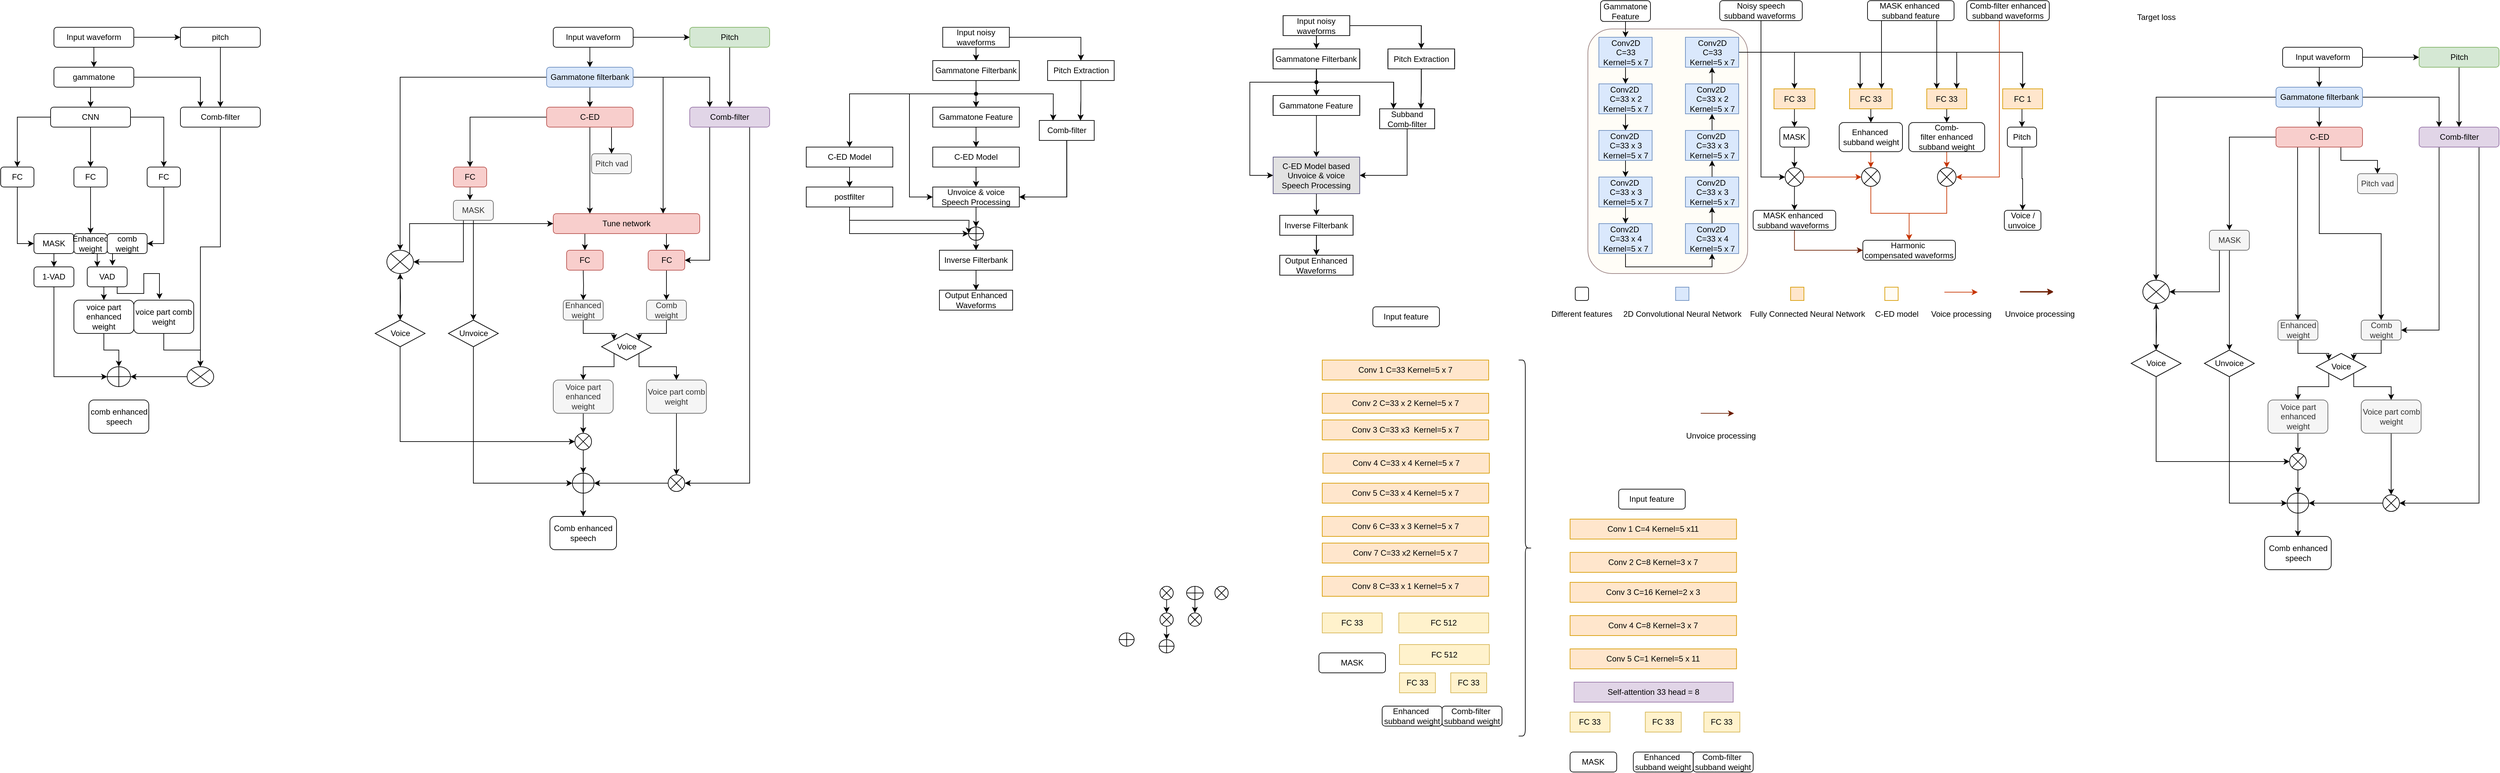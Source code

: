 <mxfile version="21.3.4" type="github">
  <diagram name="第 1 页" id="YcZ9tNFfG13hEdCVb2yW">
    <mxGraphModel dx="1525" dy="858" grid="1" gridSize="10" guides="1" tooltips="1" connect="1" arrows="1" fold="1" page="1" pageScale="1" pageWidth="827" pageHeight="1169" math="0" shadow="0">
      <root>
        <mxCell id="0" />
        <mxCell id="1" parent="0" />
        <mxCell id="-a4pzXXfTV53J1_bk-B2-89" value="" style="rounded=1;whiteSpace=wrap;html=1;fillColor=#FFFDF7;strokeColor=#998080;" vertex="1" parent="1">
          <mxGeometry x="2554" y="52.5" width="240" height="367.5" as="geometry" />
        </mxCell>
        <mxCell id="-a4pzXXfTV53J1_bk-B2-55" value="Voice / unvoice&amp;nbsp;" style="rounded=1;whiteSpace=wrap;html=1;strokeColor=default;gradientColor=none;" vertex="1" parent="1">
          <mxGeometry x="3179.5" y="325" width="55" height="30" as="geometry" />
        </mxCell>
        <mxCell id="-a4pzXXfTV53J1_bk-B2-177" style="edgeStyle=orthogonalEdgeStyle;rounded=0;orthogonalLoop=1;jettySize=auto;html=1;exitX=1;exitY=0.5;exitDx=0;exitDy=0;entryX=0;entryY=0.5;entryDx=0;entryDy=0;entryPerimeter=0;exitPerimeter=0;fillColor=#fa6800;strokeColor=#C73500;" edge="1" parent="1" source="-a4pzXXfTV53J1_bk-B2-172" target="-a4pzXXfTV53J1_bk-B2-176">
          <mxGeometry relative="1" as="geometry" />
        </mxCell>
        <mxCell id="-a4pzXXfTV53J1_bk-B2-185" style="edgeStyle=orthogonalEdgeStyle;rounded=0;orthogonalLoop=1;jettySize=auto;html=1;exitX=0.5;exitY=1;exitDx=0;exitDy=0;entryX=0;entryY=0.5;entryDx=0;entryDy=0;fillColor=#a0522d;strokeColor=#6D1F00;" edge="1" parent="1" source="-a4pzXXfTV53J1_bk-B2-53" target="-a4pzXXfTV53J1_bk-B2-54">
          <mxGeometry relative="1" as="geometry" />
        </mxCell>
        <mxCell id="-a4pzXXfTV53J1_bk-B2-53" value="MASK&amp;nbsp;enhanced&amp;nbsp;&lt;br&gt;subband&amp;nbsp;waveforms&amp;nbsp;" style="rounded=1;whiteSpace=wrap;html=1;strokeColor=default;" vertex="1" parent="1">
          <mxGeometry x="2802.25" y="325" width="124" height="30" as="geometry" />
        </mxCell>
        <mxCell id="FWSWAdMn078WY9diQnAr-37" style="edgeStyle=orthogonalEdgeStyle;rounded=0;orthogonalLoop=1;jettySize=auto;html=1;exitX=1;exitY=0.5;exitDx=0;exitDy=0;entryX=0;entryY=0.5;entryDx=0;entryDy=0;" parent="1" source="FWSWAdMn078WY9diQnAr-39" target="FWSWAdMn078WY9diQnAr-50" edge="1">
          <mxGeometry relative="1" as="geometry" />
        </mxCell>
        <mxCell id="FWSWAdMn078WY9diQnAr-38" style="edgeStyle=orthogonalEdgeStyle;rounded=0;orthogonalLoop=1;jettySize=auto;html=1;exitX=0.5;exitY=1;exitDx=0;exitDy=0;entryX=0.5;entryY=0;entryDx=0;entryDy=0;" parent="1" source="FWSWAdMn078WY9diQnAr-39" target="FWSWAdMn078WY9diQnAr-42" edge="1">
          <mxGeometry relative="1" as="geometry" />
        </mxCell>
        <mxCell id="FWSWAdMn078WY9diQnAr-39" value="Input waveform" style="rounded=1;whiteSpace=wrap;html=1;" parent="1" vertex="1">
          <mxGeometry x="250" y="50" width="120" height="30" as="geometry" />
        </mxCell>
        <mxCell id="FWSWAdMn078WY9diQnAr-40" style="edgeStyle=orthogonalEdgeStyle;rounded=0;orthogonalLoop=1;jettySize=auto;html=1;exitX=1;exitY=0.5;exitDx=0;exitDy=0;entryX=0.25;entryY=0;entryDx=0;entryDy=0;" parent="1" source="FWSWAdMn078WY9diQnAr-42" target="FWSWAdMn078WY9diQnAr-48" edge="1">
          <mxGeometry relative="1" as="geometry" />
        </mxCell>
        <mxCell id="FWSWAdMn078WY9diQnAr-41" style="edgeStyle=orthogonalEdgeStyle;rounded=0;orthogonalLoop=1;jettySize=auto;html=1;exitX=0.5;exitY=1;exitDx=0;exitDy=0;entryX=0.5;entryY=0;entryDx=0;entryDy=0;" parent="1" source="FWSWAdMn078WY9diQnAr-42" target="FWSWAdMn078WY9diQnAr-46" edge="1">
          <mxGeometry relative="1" as="geometry" />
        </mxCell>
        <mxCell id="FWSWAdMn078WY9diQnAr-42" value="gammatone" style="rounded=1;whiteSpace=wrap;html=1;" parent="1" vertex="1">
          <mxGeometry x="250" y="110" width="120" height="30" as="geometry" />
        </mxCell>
        <mxCell id="FWSWAdMn078WY9diQnAr-45" style="edgeStyle=orthogonalEdgeStyle;rounded=0;orthogonalLoop=1;jettySize=auto;html=1;exitX=0;exitY=0.5;exitDx=0;exitDy=0;" parent="1" source="FWSWAdMn078WY9diQnAr-46" target="FWSWAdMn078WY9diQnAr-70" edge="1">
          <mxGeometry relative="1" as="geometry" />
        </mxCell>
        <mxCell id="FWSWAdMn078WY9diQnAr-74" style="edgeStyle=orthogonalEdgeStyle;rounded=0;orthogonalLoop=1;jettySize=auto;html=1;exitX=0.5;exitY=1;exitDx=0;exitDy=0;entryX=0.5;entryY=0;entryDx=0;entryDy=0;" parent="1" source="FWSWAdMn078WY9diQnAr-46" target="FWSWAdMn078WY9diQnAr-73" edge="1">
          <mxGeometry relative="1" as="geometry" />
        </mxCell>
        <mxCell id="FWSWAdMn078WY9diQnAr-76" style="edgeStyle=orthogonalEdgeStyle;rounded=0;orthogonalLoop=1;jettySize=auto;html=1;exitX=1;exitY=0.5;exitDx=0;exitDy=0;entryX=0.5;entryY=0;entryDx=0;entryDy=0;" parent="1" source="FWSWAdMn078WY9diQnAr-46" target="FWSWAdMn078WY9diQnAr-72" edge="1">
          <mxGeometry relative="1" as="geometry" />
        </mxCell>
        <mxCell id="FWSWAdMn078WY9diQnAr-46" value="CNN" style="rounded=1;whiteSpace=wrap;html=1;" parent="1" vertex="1">
          <mxGeometry x="245" y="170" width="120" height="30" as="geometry" />
        </mxCell>
        <mxCell id="FWSWAdMn078WY9diQnAr-47" style="edgeStyle=orthogonalEdgeStyle;rounded=0;orthogonalLoop=1;jettySize=auto;html=1;exitX=0.5;exitY=1;exitDx=0;exitDy=0;entryX=0.5;entryY=0;entryDx=0;entryDy=0;entryPerimeter=0;" parent="1" source="FWSWAdMn078WY9diQnAr-48" target="FWSWAdMn078WY9diQnAr-69" edge="1">
          <mxGeometry relative="1" as="geometry">
            <mxPoint x="470" y="290" as="targetPoint" />
          </mxGeometry>
        </mxCell>
        <mxCell id="FWSWAdMn078WY9diQnAr-48" value="Comb-filter" style="rounded=1;whiteSpace=wrap;html=1;" parent="1" vertex="1">
          <mxGeometry x="440" y="170" width="120" height="30" as="geometry" />
        </mxCell>
        <mxCell id="FWSWAdMn078WY9diQnAr-49" style="edgeStyle=orthogonalEdgeStyle;rounded=0;orthogonalLoop=1;jettySize=auto;html=1;exitX=0.5;exitY=1;exitDx=0;exitDy=0;entryX=0.5;entryY=0;entryDx=0;entryDy=0;" parent="1" source="FWSWAdMn078WY9diQnAr-50" target="FWSWAdMn078WY9diQnAr-48" edge="1">
          <mxGeometry relative="1" as="geometry" />
        </mxCell>
        <mxCell id="FWSWAdMn078WY9diQnAr-50" value="pitch" style="rounded=1;whiteSpace=wrap;html=1;" parent="1" vertex="1">
          <mxGeometry x="440" y="50" width="120" height="30" as="geometry" />
        </mxCell>
        <mxCell id="FWSWAdMn078WY9diQnAr-51" style="edgeStyle=orthogonalEdgeStyle;rounded=0;orthogonalLoop=1;jettySize=auto;html=1;exitX=0.5;exitY=1;exitDx=0;exitDy=0;entryX=0.5;entryY=0;entryDx=0;entryDy=0;" parent="1" source="FWSWAdMn078WY9diQnAr-52" target="FWSWAdMn078WY9diQnAr-65" edge="1">
          <mxGeometry relative="1" as="geometry" />
        </mxCell>
        <mxCell id="FWSWAdMn078WY9diQnAr-52" value="MASK" style="rounded=1;whiteSpace=wrap;html=1;" parent="1" vertex="1">
          <mxGeometry x="220" y="360" width="60" height="30" as="geometry" />
        </mxCell>
        <mxCell id="FWSWAdMn078WY9diQnAr-53" style="edgeStyle=orthogonalEdgeStyle;rounded=0;orthogonalLoop=1;jettySize=auto;html=1;exitX=0.5;exitY=1;exitDx=0;exitDy=0;entryX=0.25;entryY=0;entryDx=0;entryDy=0;" parent="1" source="FWSWAdMn078WY9diQnAr-54" target="FWSWAdMn078WY9diQnAr-59" edge="1">
          <mxGeometry relative="1" as="geometry" />
        </mxCell>
        <mxCell id="FWSWAdMn078WY9diQnAr-54" value="Enhanced weight" style="rounded=1;whiteSpace=wrap;html=1;" parent="1" vertex="1">
          <mxGeometry x="280" y="360" width="50" height="30" as="geometry" />
        </mxCell>
        <mxCell id="FWSWAdMn078WY9diQnAr-55" style="edgeStyle=orthogonalEdgeStyle;rounded=0;orthogonalLoop=1;jettySize=auto;html=1;exitX=0.5;exitY=1;exitDx=0;exitDy=0;entryX=0.633;entryY=-0.067;entryDx=0;entryDy=0;entryPerimeter=0;" parent="1" source="FWSWAdMn078WY9diQnAr-56" target="FWSWAdMn078WY9diQnAr-59" edge="1">
          <mxGeometry relative="1" as="geometry" />
        </mxCell>
        <mxCell id="FWSWAdMn078WY9diQnAr-56" value="comb weight" style="rounded=1;whiteSpace=wrap;html=1;" parent="1" vertex="1">
          <mxGeometry x="330" y="360" width="60" height="30" as="geometry" />
        </mxCell>
        <mxCell id="FWSWAdMn078WY9diQnAr-57" style="edgeStyle=orthogonalEdgeStyle;rounded=0;orthogonalLoop=1;jettySize=auto;html=1;exitX=0.25;exitY=1;exitDx=0;exitDy=0;entryX=0.5;entryY=0;entryDx=0;entryDy=0;" parent="1" source="FWSWAdMn078WY9diQnAr-59" target="FWSWAdMn078WY9diQnAr-61" edge="1">
          <mxGeometry relative="1" as="geometry" />
        </mxCell>
        <mxCell id="FWSWAdMn078WY9diQnAr-58" style="edgeStyle=orthogonalEdgeStyle;rounded=0;orthogonalLoop=1;jettySize=auto;html=1;exitX=0.75;exitY=1;exitDx=0;exitDy=0;entryX=0.428;entryY=-0.03;entryDx=0;entryDy=0;entryPerimeter=0;" parent="1" source="FWSWAdMn078WY9diQnAr-59" target="FWSWAdMn078WY9diQnAr-63" edge="1">
          <mxGeometry relative="1" as="geometry">
            <mxPoint x="410" y="420" as="targetPoint" />
            <Array as="points">
              <mxPoint x="345" y="450" />
              <mxPoint x="385" y="450" />
              <mxPoint x="385" y="420" />
              <mxPoint x="409" y="420" />
            </Array>
          </mxGeometry>
        </mxCell>
        <mxCell id="FWSWAdMn078WY9diQnAr-59" value="VAD" style="rounded=1;whiteSpace=wrap;html=1;" parent="1" vertex="1">
          <mxGeometry x="300" y="410" width="60" height="30" as="geometry" />
        </mxCell>
        <mxCell id="FWSWAdMn078WY9diQnAr-60" style="edgeStyle=orthogonalEdgeStyle;rounded=0;orthogonalLoop=1;jettySize=auto;html=1;exitX=0.5;exitY=1;exitDx=0;exitDy=0;entryX=0.5;entryY=0;entryDx=0;entryDy=0;entryPerimeter=0;" parent="1" source="FWSWAdMn078WY9diQnAr-61" target="FWSWAdMn078WY9diQnAr-66" edge="1">
          <mxGeometry relative="1" as="geometry" />
        </mxCell>
        <mxCell id="FWSWAdMn078WY9diQnAr-61" value="voice part enhanced weight" style="rounded=1;whiteSpace=wrap;html=1;" parent="1" vertex="1">
          <mxGeometry x="280" y="460" width="90" height="50" as="geometry" />
        </mxCell>
        <mxCell id="FWSWAdMn078WY9diQnAr-62" style="edgeStyle=orthogonalEdgeStyle;rounded=0;orthogonalLoop=1;jettySize=auto;html=1;entryX=0.5;entryY=0;entryDx=0;entryDy=0;entryPerimeter=0;" parent="1" source="FWSWAdMn078WY9diQnAr-63" target="FWSWAdMn078WY9diQnAr-69" edge="1">
          <mxGeometry relative="1" as="geometry" />
        </mxCell>
        <mxCell id="FWSWAdMn078WY9diQnAr-63" value="voice part comb weight" style="rounded=1;whiteSpace=wrap;html=1;" parent="1" vertex="1">
          <mxGeometry x="370" y="460" width="90" height="50" as="geometry" />
        </mxCell>
        <mxCell id="FWSWAdMn078WY9diQnAr-64" style="edgeStyle=orthogonalEdgeStyle;rounded=0;orthogonalLoop=1;jettySize=auto;html=1;exitX=0.5;exitY=1;exitDx=0;exitDy=0;entryX=0;entryY=0.5;entryDx=0;entryDy=0;entryPerimeter=0;" parent="1" source="FWSWAdMn078WY9diQnAr-65" target="FWSWAdMn078WY9diQnAr-66" edge="1">
          <mxGeometry relative="1" as="geometry" />
        </mxCell>
        <mxCell id="FWSWAdMn078WY9diQnAr-65" value="1-VAD" style="rounded=1;whiteSpace=wrap;html=1;" parent="1" vertex="1">
          <mxGeometry x="220" y="410" width="60" height="30" as="geometry" />
        </mxCell>
        <mxCell id="FWSWAdMn078WY9diQnAr-66" value="" style="verticalLabelPosition=bottom;verticalAlign=top;html=1;shape=mxgraph.flowchart.summing_function;" parent="1" vertex="1">
          <mxGeometry x="330" y="560" width="35" height="30" as="geometry" />
        </mxCell>
        <mxCell id="FWSWAdMn078WY9diQnAr-67" value="comb enhanced speech" style="rounded=1;whiteSpace=wrap;html=1;" parent="1" vertex="1">
          <mxGeometry x="302.5" y="610" width="90" height="50" as="geometry" />
        </mxCell>
        <mxCell id="FWSWAdMn078WY9diQnAr-68" style="edgeStyle=orthogonalEdgeStyle;rounded=0;orthogonalLoop=1;jettySize=auto;html=1;exitX=0;exitY=0.5;exitDx=0;exitDy=0;exitPerimeter=0;entryX=1;entryY=0.5;entryDx=0;entryDy=0;entryPerimeter=0;" parent="1" source="FWSWAdMn078WY9diQnAr-69" target="FWSWAdMn078WY9diQnAr-66" edge="1">
          <mxGeometry relative="1" as="geometry" />
        </mxCell>
        <mxCell id="FWSWAdMn078WY9diQnAr-69" value="" style="verticalLabelPosition=bottom;verticalAlign=top;html=1;shape=mxgraph.flowchart.or;" parent="1" vertex="1">
          <mxGeometry x="450" y="560" width="40" height="30" as="geometry" />
        </mxCell>
        <mxCell id="FWSWAdMn078WY9diQnAr-71" style="edgeStyle=orthogonalEdgeStyle;rounded=0;orthogonalLoop=1;jettySize=auto;html=1;exitX=0.5;exitY=1;exitDx=0;exitDy=0;entryX=0;entryY=0.5;entryDx=0;entryDy=0;" parent="1" source="FWSWAdMn078WY9diQnAr-70" target="FWSWAdMn078WY9diQnAr-52" edge="1">
          <mxGeometry relative="1" as="geometry" />
        </mxCell>
        <mxCell id="FWSWAdMn078WY9diQnAr-70" value="FC" style="rounded=1;whiteSpace=wrap;html=1;" parent="1" vertex="1">
          <mxGeometry x="170" y="260" width="50" height="30" as="geometry" />
        </mxCell>
        <mxCell id="FWSWAdMn078WY9diQnAr-77" style="edgeStyle=orthogonalEdgeStyle;rounded=0;orthogonalLoop=1;jettySize=auto;html=1;exitX=0.5;exitY=1;exitDx=0;exitDy=0;entryX=1;entryY=0.5;entryDx=0;entryDy=0;" parent="1" source="FWSWAdMn078WY9diQnAr-72" target="FWSWAdMn078WY9diQnAr-56" edge="1">
          <mxGeometry relative="1" as="geometry" />
        </mxCell>
        <mxCell id="FWSWAdMn078WY9diQnAr-72" value="FC" style="rounded=1;whiteSpace=wrap;html=1;" parent="1" vertex="1">
          <mxGeometry x="390" y="260" width="50" height="30" as="geometry" />
        </mxCell>
        <mxCell id="FWSWAdMn078WY9diQnAr-75" style="edgeStyle=orthogonalEdgeStyle;rounded=0;orthogonalLoop=1;jettySize=auto;html=1;exitX=0.5;exitY=1;exitDx=0;exitDy=0;entryX=0.5;entryY=0;entryDx=0;entryDy=0;" parent="1" source="FWSWAdMn078WY9diQnAr-73" target="FWSWAdMn078WY9diQnAr-54" edge="1">
          <mxGeometry relative="1" as="geometry" />
        </mxCell>
        <mxCell id="FWSWAdMn078WY9diQnAr-73" value="FC" style="rounded=1;whiteSpace=wrap;html=1;" parent="1" vertex="1">
          <mxGeometry x="280" y="260" width="50" height="30" as="geometry" />
        </mxCell>
        <mxCell id="FWSWAdMn078WY9diQnAr-78" style="edgeStyle=orthogonalEdgeStyle;rounded=0;orthogonalLoop=1;jettySize=auto;html=1;entryX=0;entryY=0.5;entryDx=0;entryDy=0;" parent="1" source="FWSWAdMn078WY9diQnAr-80" target="FWSWAdMn078WY9diQnAr-91" edge="1">
          <mxGeometry relative="1" as="geometry">
            <mxPoint x="1130" y="65" as="sourcePoint" />
          </mxGeometry>
        </mxCell>
        <mxCell id="FWSWAdMn078WY9diQnAr-79" style="edgeStyle=orthogonalEdgeStyle;rounded=0;orthogonalLoop=1;jettySize=auto;html=1;exitX=0.5;exitY=1;exitDx=0;exitDy=0;entryX=0.5;entryY=0;entryDx=0;entryDy=0;" parent="1" source="FWSWAdMn078WY9diQnAr-80" target="FWSWAdMn078WY9diQnAr-83" edge="1">
          <mxGeometry relative="1" as="geometry" />
        </mxCell>
        <mxCell id="FWSWAdMn078WY9diQnAr-80" value="Input waveform" style="rounded=1;whiteSpace=wrap;html=1;" parent="1" vertex="1">
          <mxGeometry x="1000" y="50" width="120" height="30" as="geometry" />
        </mxCell>
        <mxCell id="FWSWAdMn078WY9diQnAr-81" style="edgeStyle=orthogonalEdgeStyle;rounded=0;orthogonalLoop=1;jettySize=auto;html=1;exitX=1;exitY=0.5;exitDx=0;exitDy=0;entryX=0.25;entryY=0;entryDx=0;entryDy=0;" parent="1" source="FWSWAdMn078WY9diQnAr-83" target="FWSWAdMn078WY9diQnAr-89" edge="1">
          <mxGeometry relative="1" as="geometry">
            <mxPoint x="1130" y="125" as="sourcePoint" />
          </mxGeometry>
        </mxCell>
        <mxCell id="FWSWAdMn078WY9diQnAr-82" style="edgeStyle=orthogonalEdgeStyle;rounded=0;orthogonalLoop=1;jettySize=auto;html=1;exitX=0.5;exitY=1;exitDx=0;exitDy=0;entryX=0.5;entryY=0;entryDx=0;entryDy=0;" parent="1" source="FWSWAdMn078WY9diQnAr-83" target="FWSWAdMn078WY9diQnAr-87" edge="1">
          <mxGeometry relative="1" as="geometry" />
        </mxCell>
        <mxCell id="FWSWAdMn078WY9diQnAr-121" style="edgeStyle=orthogonalEdgeStyle;rounded=0;orthogonalLoop=1;jettySize=auto;html=1;exitX=0;exitY=0.5;exitDx=0;exitDy=0;" parent="1" source="FWSWAdMn078WY9diQnAr-83" target="FWSWAdMn078WY9diQnAr-122" edge="1">
          <mxGeometry relative="1" as="geometry">
            <mxPoint x="770" y="380" as="targetPoint" />
            <mxPoint x="940" y="125.0" as="sourcePoint" />
          </mxGeometry>
        </mxCell>
        <mxCell id="9F7zg2LPs_FKhJ8CgDbR-6" style="edgeStyle=orthogonalEdgeStyle;rounded=0;orthogonalLoop=1;jettySize=auto;html=1;exitX=1;exitY=0.5;exitDx=0;exitDy=0;entryX=0.75;entryY=0;entryDx=0;entryDy=0;" parent="1" source="FWSWAdMn078WY9diQnAr-83" target="FWSWAdMn078WY9diQnAr-117" edge="1">
          <mxGeometry relative="1" as="geometry" />
        </mxCell>
        <mxCell id="FWSWAdMn078WY9diQnAr-83" value="Gammatone&amp;nbsp;filterbank" style="rounded=1;whiteSpace=wrap;html=1;fillColor=#dae8fc;strokeColor=#6c8ebf;" parent="1" vertex="1">
          <mxGeometry x="990" y="110" width="130" height="30" as="geometry" />
        </mxCell>
        <mxCell id="FWSWAdMn078WY9diQnAr-84" style="edgeStyle=orthogonalEdgeStyle;rounded=0;orthogonalLoop=1;jettySize=auto;html=1;exitX=0;exitY=0.5;exitDx=0;exitDy=0;" parent="1" source="FWSWAdMn078WY9diQnAr-87" target="FWSWAdMn078WY9diQnAr-112" edge="1">
          <mxGeometry relative="1" as="geometry">
            <mxPoint x="940" y="185.0" as="sourcePoint" />
          </mxGeometry>
        </mxCell>
        <mxCell id="9F7zg2LPs_FKhJ8CgDbR-5" style="edgeStyle=orthogonalEdgeStyle;rounded=0;orthogonalLoop=1;jettySize=auto;html=1;exitX=0.5;exitY=1;exitDx=0;exitDy=0;entryX=0.25;entryY=0;entryDx=0;entryDy=0;" parent="1" source="FWSWAdMn078WY9diQnAr-87" target="FWSWAdMn078WY9diQnAr-117" edge="1">
          <mxGeometry relative="1" as="geometry" />
        </mxCell>
        <mxCell id="UX29P3oKj1OE5sTIJp3y-14" style="edgeStyle=orthogonalEdgeStyle;rounded=0;orthogonalLoop=1;jettySize=auto;html=1;exitX=0.75;exitY=1;exitDx=0;exitDy=0;entryX=0.5;entryY=0;entryDx=0;entryDy=0;" parent="1" source="FWSWAdMn078WY9diQnAr-87" target="UX29P3oKj1OE5sTIJp3y-13" edge="1">
          <mxGeometry relative="1" as="geometry" />
        </mxCell>
        <mxCell id="FWSWAdMn078WY9diQnAr-87" value="C-ED" style="rounded=1;whiteSpace=wrap;html=1;fillColor=#f8cecc;strokeColor=#b85450;" parent="1" vertex="1">
          <mxGeometry x="990" y="170" width="130" height="30" as="geometry" />
        </mxCell>
        <mxCell id="FWSWAdMn078WY9diQnAr-125" style="edgeStyle=orthogonalEdgeStyle;rounded=0;orthogonalLoop=1;jettySize=auto;html=1;exitX=0.25;exitY=1;exitDx=0;exitDy=0;entryX=1;entryY=0.5;entryDx=0;entryDy=0;" parent="1" source="FWSWAdMn078WY9diQnAr-89" target="FWSWAdMn078WY9diQnAr-114" edge="1">
          <mxGeometry relative="1" as="geometry">
            <mxPoint x="1215" y="345" as="targetPoint" />
          </mxGeometry>
        </mxCell>
        <mxCell id="Yx6_UzZLDP-AOb3_DWJ8-1" style="edgeStyle=orthogonalEdgeStyle;rounded=0;orthogonalLoop=1;jettySize=auto;html=1;exitX=0.75;exitY=1;exitDx=0;exitDy=0;entryX=1;entryY=0.5;entryDx=0;entryDy=0;entryPerimeter=0;" parent="1" source="FWSWAdMn078WY9diQnAr-89" target="FWSWAdMn078WY9diQnAr-110" edge="1">
          <mxGeometry relative="1" as="geometry" />
        </mxCell>
        <mxCell id="FWSWAdMn078WY9diQnAr-89" value="Comb-filter" style="rounded=1;whiteSpace=wrap;html=1;fillColor=#e1d5e7;strokeColor=#9673a6;" parent="1" vertex="1">
          <mxGeometry x="1205" y="170" width="120" height="30" as="geometry" />
        </mxCell>
        <mxCell id="FWSWAdMn078WY9diQnAr-90" style="edgeStyle=orthogonalEdgeStyle;rounded=0;orthogonalLoop=1;jettySize=auto;html=1;exitX=0.5;exitY=1;exitDx=0;exitDy=0;entryX=0.5;entryY=0;entryDx=0;entryDy=0;" parent="1" source="FWSWAdMn078WY9diQnAr-91" target="FWSWAdMn078WY9diQnAr-89" edge="1">
          <mxGeometry relative="1" as="geometry" />
        </mxCell>
        <mxCell id="FWSWAdMn078WY9diQnAr-91" value="Pitch" style="rounded=1;whiteSpace=wrap;html=1;fillColor=#d5e8d4;strokeColor=#82b366;" parent="1" vertex="1">
          <mxGeometry x="1205" y="50" width="120" height="30" as="geometry" />
        </mxCell>
        <mxCell id="FWSWAdMn078WY9diQnAr-92" style="edgeStyle=orthogonalEdgeStyle;rounded=0;orthogonalLoop=1;jettySize=auto;html=1;exitX=0.5;exitY=1;exitDx=0;exitDy=0;" parent="1" source="FWSWAdMn078WY9diQnAr-93" edge="1">
          <mxGeometry relative="1" as="geometry">
            <mxPoint x="880" y="490" as="targetPoint" />
          </mxGeometry>
        </mxCell>
        <mxCell id="o0JZrMMf9igl_m0MzqBj-6" style="edgeStyle=orthogonalEdgeStyle;rounded=0;orthogonalLoop=1;jettySize=auto;html=1;exitX=0.25;exitY=1;exitDx=0;exitDy=0;entryX=1;entryY=0.5;entryDx=0;entryDy=0;entryPerimeter=0;" parent="1" source="FWSWAdMn078WY9diQnAr-93" target="FWSWAdMn078WY9diQnAr-122" edge="1">
          <mxGeometry relative="1" as="geometry" />
        </mxCell>
        <mxCell id="FWSWAdMn078WY9diQnAr-93" value="MASK" style="rounded=1;whiteSpace=wrap;html=1;fillColor=#f5f5f5;fontColor=#333333;strokeColor=#666666;" parent="1" vertex="1">
          <mxGeometry x="850" y="310" width="60" height="30" as="geometry" />
        </mxCell>
        <mxCell id="9F7zg2LPs_FKhJ8CgDbR-1" style="edgeStyle=orthogonalEdgeStyle;rounded=0;orthogonalLoop=1;jettySize=auto;html=1;exitX=0.5;exitY=1;exitDx=0;exitDy=0;entryX=0;entryY=0;entryDx=0;entryDy=0;" parent="1" source="FWSWAdMn078WY9diQnAr-95" target="jqPFj8a1eyETLGTox8s4-5" edge="1">
          <mxGeometry relative="1" as="geometry">
            <mxPoint x="1080.0" y="525" as="targetPoint" />
          </mxGeometry>
        </mxCell>
        <mxCell id="FWSWAdMn078WY9diQnAr-95" value="Enhanced weight" style="rounded=1;whiteSpace=wrap;html=1;fillColor=#f5f5f5;fontColor=#333333;strokeColor=#666666;" parent="1" vertex="1">
          <mxGeometry x="1015" y="460" width="60" height="30" as="geometry" />
        </mxCell>
        <mxCell id="9F7zg2LPs_FKhJ8CgDbR-2" style="edgeStyle=orthogonalEdgeStyle;rounded=0;orthogonalLoop=1;jettySize=auto;html=1;exitX=0.5;exitY=1;exitDx=0;exitDy=0;entryX=1;entryY=0;entryDx=0;entryDy=0;" parent="1" source="FWSWAdMn078WY9diQnAr-97" target="jqPFj8a1eyETLGTox8s4-5" edge="1">
          <mxGeometry relative="1" as="geometry">
            <mxPoint x="1140" y="525" as="targetPoint" />
          </mxGeometry>
        </mxCell>
        <mxCell id="FWSWAdMn078WY9diQnAr-97" value="Comb weight" style="rounded=1;whiteSpace=wrap;html=1;fillColor=#f5f5f5;fontColor=#333333;strokeColor=#666666;" parent="1" vertex="1">
          <mxGeometry x="1140" y="460" width="60" height="30" as="geometry" />
        </mxCell>
        <mxCell id="9F7zg2LPs_FKhJ8CgDbR-3" style="edgeStyle=orthogonalEdgeStyle;rounded=0;orthogonalLoop=1;jettySize=auto;html=1;exitX=1;exitY=1;exitDx=0;exitDy=0;entryX=0.5;entryY=0;entryDx=0;entryDy=0;" parent="1" source="jqPFj8a1eyETLGTox8s4-5" target="FWSWAdMn078WY9diQnAr-104" edge="1">
          <mxGeometry relative="1" as="geometry">
            <mxPoint x="1125" y="540" as="sourcePoint" />
            <Array as="points">
              <mxPoint x="1129" y="560" />
              <mxPoint x="1185" y="560" />
            </Array>
          </mxGeometry>
        </mxCell>
        <mxCell id="9F7zg2LPs_FKhJ8CgDbR-4" style="edgeStyle=orthogonalEdgeStyle;rounded=0;orthogonalLoop=1;jettySize=auto;html=1;exitX=0;exitY=1;exitDx=0;exitDy=0;entryX=0.5;entryY=0;entryDx=0;entryDy=0;" parent="1" source="jqPFj8a1eyETLGTox8s4-5" target="FWSWAdMn078WY9diQnAr-102" edge="1">
          <mxGeometry relative="1" as="geometry">
            <mxPoint x="1095" y="540" as="sourcePoint" />
            <Array as="points">
              <mxPoint x="1091" y="560" />
              <mxPoint x="1045" y="560" />
            </Array>
          </mxGeometry>
        </mxCell>
        <mxCell id="UX29P3oKj1OE5sTIJp3y-6" style="edgeStyle=orthogonalEdgeStyle;rounded=0;orthogonalLoop=1;jettySize=auto;html=1;exitX=0.5;exitY=1;exitDx=0;exitDy=0;entryX=0.5;entryY=0;entryDx=0;entryDy=0;entryPerimeter=0;" parent="1" source="FWSWAdMn078WY9diQnAr-102" target="UX29P3oKj1OE5sTIJp3y-1" edge="1">
          <mxGeometry relative="1" as="geometry" />
        </mxCell>
        <mxCell id="FWSWAdMn078WY9diQnAr-102" value="Voice part enhanced weight" style="rounded=1;whiteSpace=wrap;html=1;fillColor=#f5f5f5;fontColor=#333333;strokeColor=#666666;" parent="1" vertex="1">
          <mxGeometry x="1000" y="580" width="90" height="50" as="geometry" />
        </mxCell>
        <mxCell id="FWSWAdMn078WY9diQnAr-103" style="edgeStyle=orthogonalEdgeStyle;rounded=0;orthogonalLoop=1;jettySize=auto;html=1;entryX=0.5;entryY=0;entryDx=0;entryDy=0;entryPerimeter=0;" parent="1" source="FWSWAdMn078WY9diQnAr-104" target="FWSWAdMn078WY9diQnAr-110" edge="1">
          <mxGeometry relative="1" as="geometry" />
        </mxCell>
        <mxCell id="FWSWAdMn078WY9diQnAr-104" value="Voice part comb weight" style="rounded=1;whiteSpace=wrap;html=1;fillColor=#f5f5f5;fontColor=#333333;strokeColor=#666666;" parent="1" vertex="1">
          <mxGeometry x="1140" y="580" width="90" height="50" as="geometry" />
        </mxCell>
        <mxCell id="FWSWAdMn078WY9diQnAr-105" style="edgeStyle=orthogonalEdgeStyle;rounded=0;orthogonalLoop=1;jettySize=auto;html=1;exitX=0.5;exitY=1;exitDx=0;exitDy=0;entryX=0;entryY=0.5;entryDx=0;entryDy=0;entryPerimeter=0;" parent="1" source="jqPFj8a1eyETLGTox8s4-4" target="FWSWAdMn078WY9diQnAr-107" edge="1">
          <mxGeometry relative="1" as="geometry">
            <mxPoint x="880" y="520" as="sourcePoint" />
          </mxGeometry>
        </mxCell>
        <mxCell id="UX29P3oKj1OE5sTIJp3y-9" style="edgeStyle=orthogonalEdgeStyle;rounded=0;orthogonalLoop=1;jettySize=auto;html=1;exitX=0.5;exitY=1;exitDx=0;exitDy=0;exitPerimeter=0;entryX=0.5;entryY=0;entryDx=0;entryDy=0;" parent="1" source="FWSWAdMn078WY9diQnAr-107" target="FWSWAdMn078WY9diQnAr-108" edge="1">
          <mxGeometry relative="1" as="geometry" />
        </mxCell>
        <mxCell id="FWSWAdMn078WY9diQnAr-107" value="" style="verticalLabelPosition=bottom;verticalAlign=top;html=1;shape=mxgraph.flowchart.summing_function;" parent="1" vertex="1">
          <mxGeometry x="1028.75" y="720" width="32.5" height="30" as="geometry" />
        </mxCell>
        <mxCell id="FWSWAdMn078WY9diQnAr-108" value="Comb enhanced speech" style="rounded=1;whiteSpace=wrap;html=1;" parent="1" vertex="1">
          <mxGeometry x="995" y="785" width="100" height="50" as="geometry" />
        </mxCell>
        <mxCell id="FWSWAdMn078WY9diQnAr-109" style="edgeStyle=orthogonalEdgeStyle;rounded=0;orthogonalLoop=1;jettySize=auto;html=1;exitX=0;exitY=0.5;exitDx=0;exitDy=0;exitPerimeter=0;entryX=1;entryY=0.5;entryDx=0;entryDy=0;entryPerimeter=0;" parent="1" source="FWSWAdMn078WY9diQnAr-110" target="FWSWAdMn078WY9diQnAr-107" edge="1">
          <mxGeometry relative="1" as="geometry" />
        </mxCell>
        <mxCell id="FWSWAdMn078WY9diQnAr-110" value="" style="verticalLabelPosition=bottom;verticalAlign=top;html=1;shape=mxgraph.flowchart.or;" parent="1" vertex="1">
          <mxGeometry x="1172.5" y="722.5" width="25" height="25" as="geometry" />
        </mxCell>
        <mxCell id="o0JZrMMf9igl_m0MzqBj-5" style="edgeStyle=orthogonalEdgeStyle;rounded=0;orthogonalLoop=1;jettySize=auto;html=1;exitX=0.5;exitY=1;exitDx=0;exitDy=0;entryX=0.414;entryY=-0.011;entryDx=0;entryDy=0;entryPerimeter=0;" parent="1" source="FWSWAdMn078WY9diQnAr-112" target="FWSWAdMn078WY9diQnAr-93" edge="1">
          <mxGeometry relative="1" as="geometry" />
        </mxCell>
        <mxCell id="FWSWAdMn078WY9diQnAr-112" value="FC" style="rounded=1;whiteSpace=wrap;html=1;fillColor=#f8cecc;strokeColor=#b85450;" parent="1" vertex="1">
          <mxGeometry x="850" y="260" width="50" height="30" as="geometry" />
        </mxCell>
        <mxCell id="o0JZrMMf9igl_m0MzqBj-2" style="edgeStyle=orthogonalEdgeStyle;rounded=0;orthogonalLoop=1;jettySize=auto;html=1;exitX=0.5;exitY=1;exitDx=0;exitDy=0;" parent="1" source="FWSWAdMn078WY9diQnAr-114" target="FWSWAdMn078WY9diQnAr-97" edge="1">
          <mxGeometry relative="1" as="geometry" />
        </mxCell>
        <mxCell id="FWSWAdMn078WY9diQnAr-114" value="FC" style="rounded=1;whiteSpace=wrap;html=1;fillColor=#f8cecc;strokeColor=#b85450;" parent="1" vertex="1">
          <mxGeometry x="1142.5" y="385" width="55" height="30" as="geometry" />
        </mxCell>
        <mxCell id="FWSWAdMn078WY9diQnAr-115" style="edgeStyle=orthogonalEdgeStyle;rounded=0;orthogonalLoop=1;jettySize=auto;html=1;exitX=0.5;exitY=1;exitDx=0;exitDy=0;entryX=0.5;entryY=0;entryDx=0;entryDy=0;" parent="1" target="FWSWAdMn078WY9diQnAr-95" edge="1">
          <mxGeometry relative="1" as="geometry">
            <mxPoint x="1045" y="415" as="sourcePoint" />
          </mxGeometry>
        </mxCell>
        <mxCell id="Yx6_UzZLDP-AOb3_DWJ8-3" style="edgeStyle=orthogonalEdgeStyle;rounded=0;orthogonalLoop=1;jettySize=auto;html=1;exitX=0.75;exitY=1;exitDx=0;exitDy=0;entryX=0.5;entryY=0;entryDx=0;entryDy=0;" parent="1" source="FWSWAdMn078WY9diQnAr-117" target="FWSWAdMn078WY9diQnAr-114" edge="1">
          <mxGeometry relative="1" as="geometry" />
        </mxCell>
        <mxCell id="Yx6_UzZLDP-AOb3_DWJ8-4" style="edgeStyle=orthogonalEdgeStyle;rounded=0;orthogonalLoop=1;jettySize=auto;html=1;exitX=0.25;exitY=1;exitDx=0;exitDy=0;entryX=0.5;entryY=0;entryDx=0;entryDy=0;" parent="1" source="FWSWAdMn078WY9diQnAr-117" target="Yx6_UzZLDP-AOb3_DWJ8-5" edge="1">
          <mxGeometry relative="1" as="geometry">
            <mxPoint x="1045" y="385" as="targetPoint" />
          </mxGeometry>
        </mxCell>
        <mxCell id="FWSWAdMn078WY9diQnAr-117" value="Tune&amp;nbsp;network" style="rounded=1;whiteSpace=wrap;html=1;fillColor=#f8cecc;strokeColor=#b85450;" parent="1" vertex="1">
          <mxGeometry x="1000" y="330" width="220" height="30" as="geometry" />
        </mxCell>
        <mxCell id="FWSWAdMn078WY9diQnAr-124" style="edgeStyle=orthogonalEdgeStyle;rounded=0;orthogonalLoop=1;jettySize=auto;html=1;exitX=0.855;exitY=0.145;exitDx=0;exitDy=0;exitPerimeter=0;entryX=0;entryY=0.5;entryDx=0;entryDy=0;" parent="1" source="FWSWAdMn078WY9diQnAr-122" target="FWSWAdMn078WY9diQnAr-117" edge="1">
          <mxGeometry relative="1" as="geometry">
            <Array as="points">
              <mxPoint x="784" y="345" />
            </Array>
            <mxPoint x="950" y="345" as="targetPoint" />
          </mxGeometry>
        </mxCell>
        <mxCell id="UX29P3oKj1OE5sTIJp3y-7" style="edgeStyle=orthogonalEdgeStyle;rounded=0;orthogonalLoop=1;jettySize=auto;html=1;exitX=0.5;exitY=1;exitDx=0;exitDy=0;entryX=0;entryY=0.5;entryDx=0;entryDy=0;entryPerimeter=0;" parent="1" source="jqPFj8a1eyETLGTox8s4-1" target="UX29P3oKj1OE5sTIJp3y-1" edge="1">
          <mxGeometry relative="1" as="geometry">
            <mxPoint x="770.333" y="450" as="targetPoint" />
            <mxPoint x="770" y="520" as="sourcePoint" />
          </mxGeometry>
        </mxCell>
        <mxCell id="UX29P3oKj1OE5sTIJp3y-12" style="edgeStyle=orthogonalEdgeStyle;rounded=0;orthogonalLoop=1;jettySize=auto;html=1;exitX=0.5;exitY=1;exitDx=0;exitDy=0;exitPerimeter=0;" parent="1" source="FWSWAdMn078WY9diQnAr-122" edge="1">
          <mxGeometry relative="1" as="geometry">
            <mxPoint x="770" y="490" as="targetPoint" />
          </mxGeometry>
        </mxCell>
        <mxCell id="FWSWAdMn078WY9diQnAr-122" value="" style="verticalLabelPosition=bottom;verticalAlign=top;html=1;shape=mxgraph.flowchart.or;" parent="1" vertex="1">
          <mxGeometry x="750" y="385" width="40" height="35" as="geometry" />
        </mxCell>
        <mxCell id="Yx6_UzZLDP-AOb3_DWJ8-5" value="FC" style="rounded=1;whiteSpace=wrap;html=1;fillColor=#f8cecc;strokeColor=#b85450;" parent="1" vertex="1">
          <mxGeometry x="1020" y="385" width="55" height="30" as="geometry" />
        </mxCell>
        <mxCell id="UX29P3oKj1OE5sTIJp3y-8" style="edgeStyle=orthogonalEdgeStyle;rounded=0;orthogonalLoop=1;jettySize=auto;html=1;exitX=0.5;exitY=1;exitDx=0;exitDy=0;exitPerimeter=0;entryX=0.5;entryY=0;entryDx=0;entryDy=0;entryPerimeter=0;" parent="1" source="UX29P3oKj1OE5sTIJp3y-1" target="FWSWAdMn078WY9diQnAr-107" edge="1">
          <mxGeometry relative="1" as="geometry" />
        </mxCell>
        <mxCell id="UX29P3oKj1OE5sTIJp3y-1" value="" style="verticalLabelPosition=bottom;verticalAlign=top;html=1;shape=mxgraph.flowchart.or;" parent="1" vertex="1">
          <mxGeometry x="1032.5" y="660" width="25" height="25" as="geometry" />
        </mxCell>
        <mxCell id="UX29P3oKj1OE5sTIJp3y-13" value="Pitch&amp;nbsp;vad" style="rounded=1;whiteSpace=wrap;html=1;fillColor=#f5f5f5;fontColor=#333333;strokeColor=#666666;" parent="1" vertex="1">
          <mxGeometry x="1057.5" y="240" width="60" height="30" as="geometry" />
        </mxCell>
        <mxCell id="jqPFj8a1eyETLGTox8s4-2" value="" style="edgeStyle=orthogonalEdgeStyle;rounded=0;orthogonalLoop=1;jettySize=auto;html=1;" parent="1" target="FWSWAdMn078WY9diQnAr-122" edge="1">
          <mxGeometry relative="1" as="geometry">
            <mxPoint x="770" y="490" as="sourcePoint" />
          </mxGeometry>
        </mxCell>
        <mxCell id="jqPFj8a1eyETLGTox8s4-1" value="Voice" style="rhombus;whiteSpace=wrap;html=1;" parent="1" vertex="1">
          <mxGeometry x="732.5" y="490" width="75" height="40" as="geometry" />
        </mxCell>
        <mxCell id="jqPFj8a1eyETLGTox8s4-4" value="Unvoice" style="rhombus;whiteSpace=wrap;html=1;" parent="1" vertex="1">
          <mxGeometry x="842.5" y="490" width="75" height="40" as="geometry" />
        </mxCell>
        <mxCell id="jqPFj8a1eyETLGTox8s4-5" value="Voice" style="rhombus;whiteSpace=wrap;html=1;" parent="1" vertex="1">
          <mxGeometry x="1072.5" y="510" width="75" height="40" as="geometry" />
        </mxCell>
        <mxCell id="d1ff9vtjmLgKBxlHFrDv-11" style="edgeStyle=orthogonalEdgeStyle;rounded=0;orthogonalLoop=1;jettySize=auto;html=1;exitX=0.5;exitY=1;exitDx=0;exitDy=0;entryX=0.5;entryY=0;entryDx=0;entryDy=0;" parent="1" source="Z86Ds3hcCxGVPMcqKvMC-1" target="Z86Ds3hcCxGVPMcqKvMC-3" edge="1">
          <mxGeometry relative="1" as="geometry" />
        </mxCell>
        <mxCell id="d1ff9vtjmLgKBxlHFrDv-66" style="edgeStyle=orthogonalEdgeStyle;rounded=0;orthogonalLoop=1;jettySize=auto;html=1;exitX=1;exitY=0.5;exitDx=0;exitDy=0;entryX=0.5;entryY=0;entryDx=0;entryDy=0;" parent="1" source="Z86Ds3hcCxGVPMcqKvMC-1" target="Z86Ds3hcCxGVPMcqKvMC-2" edge="1">
          <mxGeometry relative="1" as="geometry" />
        </mxCell>
        <mxCell id="Z86Ds3hcCxGVPMcqKvMC-1" value="Input noisy waveforms" style="rounded=0;whiteSpace=wrap;html=1;" parent="1" vertex="1">
          <mxGeometry x="1585" y="50" width="100" height="30" as="geometry" />
        </mxCell>
        <mxCell id="d1ff9vtjmLgKBxlHFrDv-22" style="edgeStyle=orthogonalEdgeStyle;rounded=0;orthogonalLoop=1;jettySize=auto;html=1;exitX=0.5;exitY=1;exitDx=0;exitDy=0;entryX=0.75;entryY=0;entryDx=0;entryDy=0;" parent="1" source="Z86Ds3hcCxGVPMcqKvMC-2" target="Z86Ds3hcCxGVPMcqKvMC-4" edge="1">
          <mxGeometry relative="1" as="geometry">
            <mxPoint x="1767.5" y="190" as="targetPoint" />
          </mxGeometry>
        </mxCell>
        <mxCell id="Z86Ds3hcCxGVPMcqKvMC-2" value="Pitch&amp;nbsp;extraction" style="rounded=1;whiteSpace=wrap;html=1;" parent="1" vertex="1">
          <mxGeometry x="1742.5" y="100" width="100" height="30" as="geometry" />
        </mxCell>
        <mxCell id="d1ff9vtjmLgKBxlHFrDv-12" style="edgeStyle=orthogonalEdgeStyle;rounded=0;orthogonalLoop=1;jettySize=auto;html=1;exitDx=0;exitDy=0;entryX=0.5;entryY=0;entryDx=0;entryDy=0;" parent="1" source="d1ff9vtjmLgKBxlHFrDv-44" target="d1ff9vtjmLgKBxlHFrDv-1" edge="1">
          <mxGeometry relative="1" as="geometry" />
        </mxCell>
        <mxCell id="d1ff9vtjmLgKBxlHFrDv-21" style="edgeStyle=orthogonalEdgeStyle;rounded=0;orthogonalLoop=1;jettySize=auto;html=1;exitX=0.5;exitY=1;exitDx=0;exitDy=0;entryX=0.25;entryY=0;entryDx=0;entryDy=0;" parent="1" source="Z86Ds3hcCxGVPMcqKvMC-3" target="Z86Ds3hcCxGVPMcqKvMC-4" edge="1">
          <mxGeometry relative="1" as="geometry">
            <mxPoint x="1780" y="180" as="targetPoint" />
            <Array as="points">
              <mxPoint x="1635" y="150" />
              <mxPoint x="1751" y="150" />
              <mxPoint x="1751" y="180" />
            </Array>
          </mxGeometry>
        </mxCell>
        <mxCell id="Z86Ds3hcCxGVPMcqKvMC-3" value="Gammatone&amp;nbsp;Filterbank" style="rounded=1;whiteSpace=wrap;html=1;" parent="1" vertex="1">
          <mxGeometry x="1570" y="100" width="130" height="30" as="geometry" />
        </mxCell>
        <mxCell id="d1ff9vtjmLgKBxlHFrDv-109" style="edgeStyle=orthogonalEdgeStyle;rounded=0;orthogonalLoop=1;jettySize=auto;html=1;exitX=0.5;exitY=1;exitDx=0;exitDy=0;entryX=1;entryY=0.5;entryDx=0;entryDy=0;" parent="1" source="Z86Ds3hcCxGVPMcqKvMC-4" target="d1ff9vtjmLgKBxlHFrDv-89" edge="1">
          <mxGeometry relative="1" as="geometry" />
        </mxCell>
        <mxCell id="Z86Ds3hcCxGVPMcqKvMC-4" value="Comb-filter" style="rounded=0;whiteSpace=wrap;html=1;" parent="1" vertex="1">
          <mxGeometry x="1730" y="190" width="82.5" height="30" as="geometry" />
        </mxCell>
        <mxCell id="Z86Ds3hcCxGVPMcqKvMC-7" value="Conv 1&amp;nbsp;C=33 Kernel=5 x 7" style="rounded=0;whiteSpace=wrap;html=1;fillColor=#ffe6cc;strokeColor=#d79b00;" parent="1" vertex="1">
          <mxGeometry x="2155" y="550" width="250" height="30" as="geometry" />
        </mxCell>
        <mxCell id="Z86Ds3hcCxGVPMcqKvMC-8" value="Conv 2 C=33 x 2 Kernel=5 x 7" style="rounded=0;whiteSpace=wrap;html=1;fillColor=#ffe6cc;strokeColor=#d79b00;" parent="1" vertex="1">
          <mxGeometry x="2155" y="600" width="250" height="30" as="geometry" />
        </mxCell>
        <mxCell id="Z86Ds3hcCxGVPMcqKvMC-9" value="Conv 3 C=33&amp;nbsp;x3&amp;nbsp; Kernel=5 x 7" style="rounded=0;whiteSpace=wrap;html=1;fillColor=#ffe6cc;strokeColor=#d79b00;" parent="1" vertex="1">
          <mxGeometry x="2155" y="640" width="250" height="30" as="geometry" />
        </mxCell>
        <mxCell id="Z86Ds3hcCxGVPMcqKvMC-10" value="Conv 4 C=33&amp;nbsp;x 4 Kernel=5 x 7" style="rounded=0;whiteSpace=wrap;html=1;fillColor=#ffe6cc;strokeColor=#d79b00;" parent="1" vertex="1">
          <mxGeometry x="2156" y="690" width="250" height="30" as="geometry" />
        </mxCell>
        <mxCell id="Z86Ds3hcCxGVPMcqKvMC-11" value="Conv 5 C=33&amp;nbsp;x 4 Kernel=5 x 7" style="rounded=0;whiteSpace=wrap;html=1;fillColor=#ffe6cc;strokeColor=#d79b00;" parent="1" vertex="1">
          <mxGeometry x="2155" y="735" width="250" height="30" as="geometry" />
        </mxCell>
        <mxCell id="Z86Ds3hcCxGVPMcqKvMC-12" value="Conv 6 C=33 x 3 Kernel=5 x 7" style="rounded=0;whiteSpace=wrap;html=1;fillColor=#ffe6cc;strokeColor=#d79b00;" parent="1" vertex="1">
          <mxGeometry x="2155" y="785" width="250" height="30" as="geometry" />
        </mxCell>
        <mxCell id="Z86Ds3hcCxGVPMcqKvMC-13" value="Conv 7 C=33 x2 Kernel=5 x 7" style="rounded=0;whiteSpace=wrap;html=1;fillColor=#ffe6cc;strokeColor=#d79b00;" parent="1" vertex="1">
          <mxGeometry x="2155" y="825" width="250" height="30" as="geometry" />
        </mxCell>
        <mxCell id="Z86Ds3hcCxGVPMcqKvMC-14" value="Conv 8 C=33 x 1 Kernel=5 x 7" style="rounded=0;whiteSpace=wrap;html=1;fillColor=#ffe6cc;strokeColor=#d79b00;" parent="1" vertex="1">
          <mxGeometry x="2155" y="875" width="250" height="30" as="geometry" />
        </mxCell>
        <mxCell id="Z86Ds3hcCxGVPMcqKvMC-23" value="Input&amp;nbsp;feature" style="rounded=1;whiteSpace=wrap;html=1;" parent="1" vertex="1">
          <mxGeometry x="2231" y="470" width="100" height="30" as="geometry" />
        </mxCell>
        <mxCell id="Z86Ds3hcCxGVPMcqKvMC-25" value="FC 33" style="rounded=0;whiteSpace=wrap;html=1;fillColor=#fff2cc;strokeColor=#d6b656;" parent="1" vertex="1">
          <mxGeometry x="2155" y="930" width="90" height="30" as="geometry" />
        </mxCell>
        <mxCell id="Z86Ds3hcCxGVPMcqKvMC-27" value="MASK" style="rounded=1;whiteSpace=wrap;html=1;" parent="1" vertex="1">
          <mxGeometry x="2150" y="990" width="100" height="30" as="geometry" />
        </mxCell>
        <mxCell id="Z86Ds3hcCxGVPMcqKvMC-28" value="FC 512" style="rounded=0;whiteSpace=wrap;html=1;fillColor=#fff2cc;strokeColor=#d6b656;" parent="1" vertex="1">
          <mxGeometry x="2270" y="930" width="135" height="30" as="geometry" />
        </mxCell>
        <mxCell id="Z86Ds3hcCxGVPMcqKvMC-29" value="FC 512" style="rounded=0;whiteSpace=wrap;html=1;fillColor=#fff2cc;strokeColor=#d6b656;" parent="1" vertex="1">
          <mxGeometry x="2271" y="977.5" width="135" height="30" as="geometry" />
        </mxCell>
        <mxCell id="Z86Ds3hcCxGVPMcqKvMC-30" value="FC 33" style="rounded=0;whiteSpace=wrap;html=1;fillColor=#fff2cc;strokeColor=#d6b656;" parent="1" vertex="1">
          <mxGeometry x="2271" y="1020" width="54" height="30" as="geometry" />
        </mxCell>
        <mxCell id="Z86Ds3hcCxGVPMcqKvMC-31" value="FC 33" style="rounded=0;whiteSpace=wrap;html=1;fillColor=#fff2cc;strokeColor=#d6b656;" parent="1" vertex="1">
          <mxGeometry x="2348" y="1020" width="54" height="30" as="geometry" />
        </mxCell>
        <mxCell id="Z86Ds3hcCxGVPMcqKvMC-32" value="Enhanced&amp;nbsp;&lt;br&gt;subband weight" style="rounded=1;whiteSpace=wrap;html=1;" parent="1" vertex="1">
          <mxGeometry x="2245" y="1070" width="90" height="30" as="geometry" />
        </mxCell>
        <mxCell id="Z86Ds3hcCxGVPMcqKvMC-33" value="Comb-filter&amp;nbsp;&lt;br&gt;subband weight" style="rounded=1;whiteSpace=wrap;html=1;" parent="1" vertex="1">
          <mxGeometry x="2335" y="1070" width="90" height="30" as="geometry" />
        </mxCell>
        <mxCell id="Z86Ds3hcCxGVPMcqKvMC-35" value="" style="shape=curlyBracket;whiteSpace=wrap;html=1;rounded=1;flipH=1;labelPosition=right;verticalLabelPosition=middle;align=left;verticalAlign=middle;" parent="1" vertex="1">
          <mxGeometry x="2450" y="550" width="20" height="565" as="geometry" />
        </mxCell>
        <mxCell id="Z86Ds3hcCxGVPMcqKvMC-36" value="Conv 1&amp;nbsp;C=4 Kernel=5 x11" style="rounded=0;whiteSpace=wrap;html=1;fillColor=#ffe6cc;strokeColor=#d79b00;" parent="1" vertex="1">
          <mxGeometry x="2527.25" y="789" width="250" height="30" as="geometry" />
        </mxCell>
        <mxCell id="Z86Ds3hcCxGVPMcqKvMC-37" value="Conv 2 C=8 Kernel=3 x 7" style="rounded=0;whiteSpace=wrap;html=1;fillColor=#ffe6cc;strokeColor=#d79b00;" parent="1" vertex="1">
          <mxGeometry x="2527.25" y="839" width="250" height="30" as="geometry" />
        </mxCell>
        <mxCell id="Z86Ds3hcCxGVPMcqKvMC-42" value="Conv 3 C=16 Kernel=2 x 3" style="rounded=0;whiteSpace=wrap;html=1;fillColor=#ffe6cc;strokeColor=#d79b00;" parent="1" vertex="1">
          <mxGeometry x="2527.25" y="884" width="250" height="30" as="geometry" />
        </mxCell>
        <mxCell id="Z86Ds3hcCxGVPMcqKvMC-43" value="Conv 4 C=8 Kernel=3 x 7" style="rounded=0;whiteSpace=wrap;html=1;fillColor=#ffe6cc;strokeColor=#d79b00;" parent="1" vertex="1">
          <mxGeometry x="2527.25" y="934" width="250" height="30" as="geometry" />
        </mxCell>
        <mxCell id="Z86Ds3hcCxGVPMcqKvMC-44" value="FC 33" style="rounded=0;whiteSpace=wrap;html=1;fillColor=#fff2cc;strokeColor=#d6b656;" parent="1" vertex="1">
          <mxGeometry x="2527.25" y="1079" width="60" height="30" as="geometry" />
        </mxCell>
        <mxCell id="Z86Ds3hcCxGVPMcqKvMC-45" value="MASK" style="rounded=1;whiteSpace=wrap;html=1;" parent="1" vertex="1">
          <mxGeometry x="2527.25" y="1139" width="70" height="30" as="geometry" />
        </mxCell>
        <mxCell id="Z86Ds3hcCxGVPMcqKvMC-48" value="FC 33" style="rounded=0;whiteSpace=wrap;html=1;fillColor=#fff2cc;strokeColor=#d6b656;" parent="1" vertex="1">
          <mxGeometry x="2640.25" y="1079" width="54" height="30" as="geometry" />
        </mxCell>
        <mxCell id="Z86Ds3hcCxGVPMcqKvMC-49" value="FC 33" style="rounded=0;whiteSpace=wrap;html=1;fillColor=#fff2cc;strokeColor=#d6b656;" parent="1" vertex="1">
          <mxGeometry x="2728.25" y="1079" width="54" height="30" as="geometry" />
        </mxCell>
        <mxCell id="Z86Ds3hcCxGVPMcqKvMC-50" value="Enhanced&amp;nbsp;&lt;br&gt;subband weight" style="rounded=1;whiteSpace=wrap;html=1;" parent="1" vertex="1">
          <mxGeometry x="2622.25" y="1139" width="90" height="30" as="geometry" />
        </mxCell>
        <mxCell id="Z86Ds3hcCxGVPMcqKvMC-51" value="Comb-filter&amp;nbsp;&lt;br&gt;subband weight" style="rounded=1;whiteSpace=wrap;html=1;" parent="1" vertex="1">
          <mxGeometry x="2712.25" y="1139" width="90" height="30" as="geometry" />
        </mxCell>
        <mxCell id="Z86Ds3hcCxGVPMcqKvMC-52" value="Self-attention 33&amp;nbsp;head = 8" style="rounded=0;whiteSpace=wrap;html=1;fillColor=#e1d5e7;strokeColor=#9673a6;" parent="1" vertex="1">
          <mxGeometry x="2533.25" y="1034" width="239" height="30" as="geometry" />
        </mxCell>
        <mxCell id="Z86Ds3hcCxGVPMcqKvMC-53" value="Input&amp;nbsp;feature" style="rounded=1;whiteSpace=wrap;html=1;" parent="1" vertex="1">
          <mxGeometry x="2600.25" y="744" width="100" height="30" as="geometry" />
        </mxCell>
        <mxCell id="Z86Ds3hcCxGVPMcqKvMC-54" value="Conv 5&amp;nbsp;C=1 Kernel=5 x 11" style="rounded=0;whiteSpace=wrap;html=1;fillColor=#ffe6cc;strokeColor=#d79b00;" parent="1" vertex="1">
          <mxGeometry x="2527.25" y="984" width="250" height="30" as="geometry" />
        </mxCell>
        <mxCell id="d1ff9vtjmLgKBxlHFrDv-13" style="edgeStyle=orthogonalEdgeStyle;rounded=0;orthogonalLoop=1;jettySize=auto;html=1;exitX=0.5;exitY=1;exitDx=0;exitDy=0;entryX=0.5;entryY=0;entryDx=0;entryDy=0;" parent="1" source="d1ff9vtjmLgKBxlHFrDv-1" target="d1ff9vtjmLgKBxlHFrDv-3" edge="1">
          <mxGeometry relative="1" as="geometry" />
        </mxCell>
        <mxCell id="d1ff9vtjmLgKBxlHFrDv-1" value="Gammatone&amp;nbsp;feature" style="rounded=1;whiteSpace=wrap;html=1;" parent="1" vertex="1">
          <mxGeometry x="1570" y="170" width="130" height="30" as="geometry" />
        </mxCell>
        <mxCell id="d1ff9vtjmLgKBxlHFrDv-108" style="edgeStyle=orthogonalEdgeStyle;rounded=0;orthogonalLoop=1;jettySize=auto;html=1;exitX=0.5;exitY=1;exitDx=0;exitDy=0;entryX=0.5;entryY=0;entryDx=0;entryDy=0;" parent="1" source="d1ff9vtjmLgKBxlHFrDv-3" target="d1ff9vtjmLgKBxlHFrDv-89" edge="1">
          <mxGeometry relative="1" as="geometry" />
        </mxCell>
        <mxCell id="d1ff9vtjmLgKBxlHFrDv-3" value="C-ED&amp;nbsp;Model" style="rounded=0;whiteSpace=wrap;html=1;" parent="1" vertex="1">
          <mxGeometry x="1570" y="230" width="130" height="30" as="geometry" />
        </mxCell>
        <mxCell id="d1ff9vtjmLgKBxlHFrDv-7" value="Output Enhanced Waveforms" style="rounded=0;whiteSpace=wrap;html=1;" parent="1" vertex="1">
          <mxGeometry x="1580" y="445" width="110" height="30" as="geometry" />
        </mxCell>
        <mxCell id="d1ff9vtjmLgKBxlHFrDv-59" style="edgeStyle=orthogonalEdgeStyle;rounded=0;orthogonalLoop=1;jettySize=auto;html=1;exitX=0.5;exitY=1;exitDx=0;exitDy=0;exitPerimeter=0;entryX=0.5;entryY=0;entryDx=0;entryDy=0;entryPerimeter=0;" parent="1" source="d1ff9vtjmLgKBxlHFrDv-9" target="d1ff9vtjmLgKBxlHFrDv-58" edge="1">
          <mxGeometry relative="1" as="geometry" />
        </mxCell>
        <mxCell id="d1ff9vtjmLgKBxlHFrDv-9" value="" style="verticalLabelPosition=bottom;verticalAlign=top;html=1;shape=mxgraph.flowchart.or;" parent="1" vertex="1">
          <mxGeometry x="1911.25" y="890" width="20" height="20" as="geometry" />
        </mxCell>
        <mxCell id="d1ff9vtjmLgKBxlHFrDv-10" value="" style="verticalLabelPosition=bottom;verticalAlign=top;html=1;shape=mxgraph.flowchart.or;" parent="1" vertex="1">
          <mxGeometry x="1993.75" y="890" width="20" height="20" as="geometry" />
        </mxCell>
        <mxCell id="d1ff9vtjmLgKBxlHFrDv-37" value="" style="verticalLabelPosition=bottom;verticalAlign=top;html=1;shape=mxgraph.flowchart.or;" parent="1" vertex="1">
          <mxGeometry x="1953.75" y="930" width="20" height="20" as="geometry" />
        </mxCell>
        <mxCell id="d1ff9vtjmLgKBxlHFrDv-44" value="" style="shape=waypoint;sketch=0;fillStyle=solid;size=6;pointerEvents=1;points=[];resizable=0;rotatable=0;perimeter=centerPerimeter;snapToPoint=1;" parent="1" vertex="1">
          <mxGeometry x="1625" y="140" width="20" height="20" as="geometry" />
        </mxCell>
        <mxCell id="d1ff9vtjmLgKBxlHFrDv-50" style="edgeStyle=orthogonalEdgeStyle;rounded=0;orthogonalLoop=1;jettySize=auto;html=1;exitX=0.5;exitY=1;exitDx=0;exitDy=0;exitPerimeter=0;entryX=0.5;entryY=0;entryDx=0;entryDy=0;entryPerimeter=0;" parent="1" source="d1ff9vtjmLgKBxlHFrDv-45" target="d1ff9vtjmLgKBxlHFrDv-37" edge="1">
          <mxGeometry relative="1" as="geometry" />
        </mxCell>
        <mxCell id="d1ff9vtjmLgKBxlHFrDv-45" value="" style="verticalLabelPosition=bottom;verticalAlign=top;html=1;shape=mxgraph.flowchart.summing_function;" parent="1" vertex="1">
          <mxGeometry x="1951.25" y="890" width="25" height="20" as="geometry" />
        </mxCell>
        <mxCell id="d1ff9vtjmLgKBxlHFrDv-52" value="" style="verticalLabelPosition=bottom;verticalAlign=top;html=1;shape=mxgraph.flowchart.summing_function;" parent="1" vertex="1">
          <mxGeometry x="1910" y="970" width="22.5" height="20" as="geometry" />
        </mxCell>
        <mxCell id="d1ff9vtjmLgKBxlHFrDv-62" style="edgeStyle=orthogonalEdgeStyle;rounded=0;orthogonalLoop=1;jettySize=auto;html=1;exitX=0.5;exitY=1;exitDx=0;exitDy=0;exitPerimeter=0;entryX=0.5;entryY=0;entryDx=0;entryDy=0;entryPerimeter=0;" parent="1" source="d1ff9vtjmLgKBxlHFrDv-58" target="d1ff9vtjmLgKBxlHFrDv-52" edge="1">
          <mxGeometry relative="1" as="geometry" />
        </mxCell>
        <mxCell id="d1ff9vtjmLgKBxlHFrDv-58" value="" style="verticalLabelPosition=bottom;verticalAlign=top;html=1;shape=mxgraph.flowchart.or;" parent="1" vertex="1">
          <mxGeometry x="1911.25" y="930" width="20" height="20" as="geometry" />
        </mxCell>
        <mxCell id="d1ff9vtjmLgKBxlHFrDv-113" style="edgeStyle=orthogonalEdgeStyle;rounded=0;orthogonalLoop=1;jettySize=auto;html=1;exitX=0.5;exitY=1;exitDx=0;exitDy=0;entryX=0.5;entryY=0;entryDx=0;entryDy=0;" parent="1" source="d1ff9vtjmLgKBxlHFrDv-67" target="d1ff9vtjmLgKBxlHFrDv-7" edge="1">
          <mxGeometry relative="1" as="geometry" />
        </mxCell>
        <mxCell id="d1ff9vtjmLgKBxlHFrDv-67" value="Inverse Filterbank" style="rounded=0;whiteSpace=wrap;html=1;" parent="1" vertex="1">
          <mxGeometry x="1580" y="385" width="110" height="30" as="geometry" />
        </mxCell>
        <mxCell id="d1ff9vtjmLgKBxlHFrDv-68" value="Gammatone Feature" style="rounded=0;whiteSpace=wrap;html=1;" parent="1" vertex="1">
          <mxGeometry x="1570" y="170" width="130" height="30" as="geometry" />
        </mxCell>
        <mxCell id="d1ff9vtjmLgKBxlHFrDv-110" style="edgeStyle=orthogonalEdgeStyle;rounded=0;orthogonalLoop=1;jettySize=auto;html=1;exitX=0.5;exitY=1;exitDx=0;exitDy=0;entryX=0;entryY=0.5;entryDx=0;entryDy=0;" parent="1" source="d1ff9vtjmLgKBxlHFrDv-69" target="d1ff9vtjmLgKBxlHFrDv-89" edge="1">
          <mxGeometry relative="1" as="geometry">
            <Array as="points">
              <mxPoint x="1635" y="150" />
              <mxPoint x="1535" y="150" />
              <mxPoint x="1535" y="305" />
            </Array>
          </mxGeometry>
        </mxCell>
        <mxCell id="1aU0zMbkdMoRAtV2Tdbu-2" style="edgeStyle=orthogonalEdgeStyle;rounded=0;orthogonalLoop=1;jettySize=auto;html=1;exitX=0.5;exitY=1;exitDx=0;exitDy=0;" parent="1" source="d1ff9vtjmLgKBxlHFrDv-69" target="1aU0zMbkdMoRAtV2Tdbu-1" edge="1">
          <mxGeometry relative="1" as="geometry">
            <Array as="points">
              <mxPoint x="1635" y="150" />
              <mxPoint x="1445" y="150" />
            </Array>
          </mxGeometry>
        </mxCell>
        <mxCell id="d1ff9vtjmLgKBxlHFrDv-69" value="Gammatone&amp;nbsp;Filterbank" style="rounded=0;whiteSpace=wrap;html=1;" parent="1" vertex="1">
          <mxGeometry x="1570" y="100" width="130" height="30" as="geometry" />
        </mxCell>
        <mxCell id="d1ff9vtjmLgKBxlHFrDv-70" value="Pitch Extraction" style="rounded=0;whiteSpace=wrap;html=1;glass=0;" parent="1" vertex="1">
          <mxGeometry x="1742.5" y="100" width="100" height="30" as="geometry" />
        </mxCell>
        <mxCell id="1aU0zMbkdMoRAtV2Tdbu-7" style="edgeStyle=orthogonalEdgeStyle;rounded=0;orthogonalLoop=1;jettySize=auto;html=1;exitX=0.5;exitY=1;exitDx=0;exitDy=0;entryX=0.5;entryY=0;entryDx=0;entryDy=0;entryPerimeter=0;" parent="1" source="d1ff9vtjmLgKBxlHFrDv-89" target="1aU0zMbkdMoRAtV2Tdbu-6" edge="1">
          <mxGeometry relative="1" as="geometry" />
        </mxCell>
        <mxCell id="d1ff9vtjmLgKBxlHFrDv-89" value="Unvoice &amp;amp; voice&lt;br&gt;Speech Processing" style="rounded=0;whiteSpace=wrap;html=1;" parent="1" vertex="1">
          <mxGeometry x="1570" y="290" width="130" height="30" as="geometry" />
        </mxCell>
        <mxCell id="d1ff9vtjmLgKBxlHFrDv-94" value="" style="verticalLabelPosition=bottom;verticalAlign=top;html=1;shape=mxgraph.flowchart.summing_function;" parent="1" vertex="1">
          <mxGeometry x="1850" y="960" width="22.5" height="20" as="geometry" />
        </mxCell>
        <mxCell id="1aU0zMbkdMoRAtV2Tdbu-4" style="edgeStyle=orthogonalEdgeStyle;rounded=0;orthogonalLoop=1;jettySize=auto;html=1;exitX=0.5;exitY=1;exitDx=0;exitDy=0;" parent="1" source="1aU0zMbkdMoRAtV2Tdbu-1" target="1aU0zMbkdMoRAtV2Tdbu-3" edge="1">
          <mxGeometry relative="1" as="geometry" />
        </mxCell>
        <mxCell id="1aU0zMbkdMoRAtV2Tdbu-1" value="C-ED&amp;nbsp;Model" style="rounded=0;whiteSpace=wrap;html=1;" parent="1" vertex="1">
          <mxGeometry x="1380" y="230" width="130" height="30" as="geometry" />
        </mxCell>
        <mxCell id="1aU0zMbkdMoRAtV2Tdbu-11" style="edgeStyle=orthogonalEdgeStyle;rounded=0;orthogonalLoop=1;jettySize=auto;html=1;exitX=0.5;exitY=1;exitDx=0;exitDy=0;entryX=0;entryY=0.5;entryDx=0;entryDy=0;entryPerimeter=0;" parent="1" source="1aU0zMbkdMoRAtV2Tdbu-3" target="1aU0zMbkdMoRAtV2Tdbu-6" edge="1">
          <mxGeometry relative="1" as="geometry" />
        </mxCell>
        <mxCell id="1aU0zMbkdMoRAtV2Tdbu-3" value="postfilter" style="rounded=0;whiteSpace=wrap;html=1;" parent="1" vertex="1">
          <mxGeometry x="1380" y="290" width="130" height="30" as="geometry" />
        </mxCell>
        <mxCell id="1aU0zMbkdMoRAtV2Tdbu-10" style="edgeStyle=orthogonalEdgeStyle;rounded=0;orthogonalLoop=1;jettySize=auto;html=1;exitX=0.5;exitY=1;exitDx=0;exitDy=0;exitPerimeter=0;entryX=0.5;entryY=0;entryDx=0;entryDy=0;" parent="1" source="1aU0zMbkdMoRAtV2Tdbu-6" target="d1ff9vtjmLgKBxlHFrDv-67" edge="1">
          <mxGeometry relative="1" as="geometry" />
        </mxCell>
        <mxCell id="1aU0zMbkdMoRAtV2Tdbu-6" value="" style="verticalLabelPosition=bottom;verticalAlign=top;html=1;shape=mxgraph.flowchart.summing_function;" parent="1" vertex="1">
          <mxGeometry x="1623.75" y="350" width="22.5" height="20" as="geometry" />
        </mxCell>
        <mxCell id="1aU0zMbkdMoRAtV2Tdbu-12" style="edgeStyle=orthogonalEdgeStyle;rounded=0;orthogonalLoop=1;jettySize=auto;html=1;exitX=0.5;exitY=1;exitDx=0;exitDy=0;entryX=0.5;entryY=0;entryDx=0;entryDy=0;" parent="1" source="1aU0zMbkdMoRAtV2Tdbu-14" target="1aU0zMbkdMoRAtV2Tdbu-19" edge="1">
          <mxGeometry relative="1" as="geometry" />
        </mxCell>
        <mxCell id="1aU0zMbkdMoRAtV2Tdbu-13" style="edgeStyle=orthogonalEdgeStyle;rounded=0;orthogonalLoop=1;jettySize=auto;html=1;exitX=1;exitY=0.5;exitDx=0;exitDy=0;entryX=0.5;entryY=0;entryDx=0;entryDy=0;" parent="1" source="1aU0zMbkdMoRAtV2Tdbu-14" target="1aU0zMbkdMoRAtV2Tdbu-16" edge="1">
          <mxGeometry relative="1" as="geometry" />
        </mxCell>
        <mxCell id="1aU0zMbkdMoRAtV2Tdbu-14" value="Input noisy waveforms" style="rounded=0;whiteSpace=wrap;html=1;" parent="1" vertex="1">
          <mxGeometry x="1585" y="50" width="100" height="30" as="geometry" />
        </mxCell>
        <mxCell id="1aU0zMbkdMoRAtV2Tdbu-15" style="edgeStyle=orthogonalEdgeStyle;rounded=0;orthogonalLoop=1;jettySize=auto;html=1;exitX=0.5;exitY=1;exitDx=0;exitDy=0;entryX=0.75;entryY=0;entryDx=0;entryDy=0;" parent="1" source="1aU0zMbkdMoRAtV2Tdbu-16" target="1aU0zMbkdMoRAtV2Tdbu-21" edge="1">
          <mxGeometry relative="1" as="geometry">
            <mxPoint x="1767.5" y="190" as="targetPoint" />
          </mxGeometry>
        </mxCell>
        <mxCell id="1aU0zMbkdMoRAtV2Tdbu-16" value="Pitch&amp;nbsp;extraction" style="rounded=1;whiteSpace=wrap;html=1;" parent="1" vertex="1">
          <mxGeometry x="1742.5" y="100" width="100" height="30" as="geometry" />
        </mxCell>
        <mxCell id="1aU0zMbkdMoRAtV2Tdbu-17" style="edgeStyle=orthogonalEdgeStyle;rounded=0;orthogonalLoop=1;jettySize=auto;html=1;exitDx=0;exitDy=0;entryX=0.5;entryY=0;entryDx=0;entryDy=0;" parent="1" source="1aU0zMbkdMoRAtV2Tdbu-27" target="1aU0zMbkdMoRAtV2Tdbu-23" edge="1">
          <mxGeometry relative="1" as="geometry" />
        </mxCell>
        <mxCell id="1aU0zMbkdMoRAtV2Tdbu-18" style="edgeStyle=orthogonalEdgeStyle;rounded=0;orthogonalLoop=1;jettySize=auto;html=1;exitX=0.5;exitY=1;exitDx=0;exitDy=0;entryX=0.25;entryY=0;entryDx=0;entryDy=0;" parent="1" source="1aU0zMbkdMoRAtV2Tdbu-19" target="1aU0zMbkdMoRAtV2Tdbu-21" edge="1">
          <mxGeometry relative="1" as="geometry">
            <mxPoint x="1780" y="180" as="targetPoint" />
            <Array as="points">
              <mxPoint x="1635" y="150" />
              <mxPoint x="1751" y="150" />
              <mxPoint x="1751" y="180" />
            </Array>
          </mxGeometry>
        </mxCell>
        <mxCell id="1aU0zMbkdMoRAtV2Tdbu-19" value="Gammatone&amp;nbsp;Filterbank" style="rounded=1;whiteSpace=wrap;html=1;" parent="1" vertex="1">
          <mxGeometry x="1570" y="100" width="130" height="30" as="geometry" />
        </mxCell>
        <mxCell id="1aU0zMbkdMoRAtV2Tdbu-20" style="edgeStyle=orthogonalEdgeStyle;rounded=0;orthogonalLoop=1;jettySize=auto;html=1;exitX=0.5;exitY=1;exitDx=0;exitDy=0;entryX=1;entryY=0.5;entryDx=0;entryDy=0;" parent="1" source="1aU0zMbkdMoRAtV2Tdbu-21" target="1aU0zMbkdMoRAtV2Tdbu-34" edge="1">
          <mxGeometry relative="1" as="geometry" />
        </mxCell>
        <mxCell id="1aU0zMbkdMoRAtV2Tdbu-21" value="Comb-filter" style="rounded=0;whiteSpace=wrap;html=1;" parent="1" vertex="1">
          <mxGeometry x="1730" y="190" width="82.5" height="30" as="geometry" />
        </mxCell>
        <mxCell id="1aU0zMbkdMoRAtV2Tdbu-22" style="edgeStyle=orthogonalEdgeStyle;rounded=0;orthogonalLoop=1;jettySize=auto;html=1;exitX=0.5;exitY=1;exitDx=0;exitDy=0;entryX=0.5;entryY=0;entryDx=0;entryDy=0;" parent="1" source="1aU0zMbkdMoRAtV2Tdbu-23" target="1aU0zMbkdMoRAtV2Tdbu-25" edge="1">
          <mxGeometry relative="1" as="geometry" />
        </mxCell>
        <mxCell id="1aU0zMbkdMoRAtV2Tdbu-23" value="Gammatone&amp;nbsp;feature" style="rounded=1;whiteSpace=wrap;html=1;" parent="1" vertex="1">
          <mxGeometry x="1570" y="170" width="130" height="30" as="geometry" />
        </mxCell>
        <mxCell id="1aU0zMbkdMoRAtV2Tdbu-24" style="edgeStyle=orthogonalEdgeStyle;rounded=0;orthogonalLoop=1;jettySize=auto;html=1;exitX=0.5;exitY=1;exitDx=0;exitDy=0;entryX=0.5;entryY=0;entryDx=0;entryDy=0;" parent="1" source="1aU0zMbkdMoRAtV2Tdbu-25" target="1aU0zMbkdMoRAtV2Tdbu-34" edge="1">
          <mxGeometry relative="1" as="geometry" />
        </mxCell>
        <mxCell id="1aU0zMbkdMoRAtV2Tdbu-25" value="C-ED&amp;nbsp;Model" style="rounded=0;whiteSpace=wrap;html=1;" parent="1" vertex="1">
          <mxGeometry x="1570" y="230" width="130" height="30" as="geometry" />
        </mxCell>
        <mxCell id="1aU0zMbkdMoRAtV2Tdbu-26" value="Output Enhanced Waveforms" style="rounded=0;whiteSpace=wrap;html=1;" parent="1" vertex="1">
          <mxGeometry x="1580" y="445" width="110" height="30" as="geometry" />
        </mxCell>
        <mxCell id="1aU0zMbkdMoRAtV2Tdbu-27" value="" style="shape=waypoint;sketch=0;fillStyle=solid;size=6;pointerEvents=1;points=[];resizable=0;rotatable=0;perimeter=centerPerimeter;snapToPoint=1;" parent="1" vertex="1">
          <mxGeometry x="1625" y="140" width="20" height="20" as="geometry" />
        </mxCell>
        <mxCell id="1aU0zMbkdMoRAtV2Tdbu-28" style="edgeStyle=orthogonalEdgeStyle;rounded=0;orthogonalLoop=1;jettySize=auto;html=1;exitX=0.5;exitY=1;exitDx=0;exitDy=0;entryX=0.5;entryY=0;entryDx=0;entryDy=0;" parent="1" source="1aU0zMbkdMoRAtV2Tdbu-29" target="1aU0zMbkdMoRAtV2Tdbu-26" edge="1">
          <mxGeometry relative="1" as="geometry" />
        </mxCell>
        <mxCell id="1aU0zMbkdMoRAtV2Tdbu-29" value="Inverse Filterbank" style="rounded=0;whiteSpace=wrap;html=1;" parent="1" vertex="1">
          <mxGeometry x="1580" y="385" width="110" height="30" as="geometry" />
        </mxCell>
        <mxCell id="1aU0zMbkdMoRAtV2Tdbu-30" value="Gammatone Feature" style="rounded=0;whiteSpace=wrap;html=1;" parent="1" vertex="1">
          <mxGeometry x="1570" y="170" width="130" height="30" as="geometry" />
        </mxCell>
        <mxCell id="1aU0zMbkdMoRAtV2Tdbu-31" value="Gammatone&amp;nbsp;Filterbank" style="rounded=0;whiteSpace=wrap;html=1;" parent="1" vertex="1">
          <mxGeometry x="1570" y="100" width="130" height="30" as="geometry" />
        </mxCell>
        <mxCell id="1aU0zMbkdMoRAtV2Tdbu-32" value="Pitch Extraction" style="rounded=0;whiteSpace=wrap;html=1;glass=0;" parent="1" vertex="1">
          <mxGeometry x="1742.5" y="100" width="100" height="30" as="geometry" />
        </mxCell>
        <mxCell id="1aU0zMbkdMoRAtV2Tdbu-33" style="edgeStyle=orthogonalEdgeStyle;rounded=0;orthogonalLoop=1;jettySize=auto;html=1;exitX=0.5;exitY=1;exitDx=0;exitDy=0;entryX=0.5;entryY=0;entryDx=0;entryDy=0;entryPerimeter=0;" parent="1" source="1aU0zMbkdMoRAtV2Tdbu-34" target="1aU0zMbkdMoRAtV2Tdbu-36" edge="1">
          <mxGeometry relative="1" as="geometry" />
        </mxCell>
        <mxCell id="1aU0zMbkdMoRAtV2Tdbu-34" value="Unvoice &amp;amp; voice&lt;br&gt;Speech Processing" style="rounded=0;whiteSpace=wrap;html=1;" parent="1" vertex="1">
          <mxGeometry x="1570" y="290" width="130" height="30" as="geometry" />
        </mxCell>
        <mxCell id="1aU0zMbkdMoRAtV2Tdbu-35" style="edgeStyle=orthogonalEdgeStyle;rounded=0;orthogonalLoop=1;jettySize=auto;html=1;exitX=0.5;exitY=1;exitDx=0;exitDy=0;exitPerimeter=0;entryX=0.5;entryY=0;entryDx=0;entryDy=0;" parent="1" source="1aU0zMbkdMoRAtV2Tdbu-36" target="1aU0zMbkdMoRAtV2Tdbu-29" edge="1">
          <mxGeometry relative="1" as="geometry" />
        </mxCell>
        <mxCell id="1aU0zMbkdMoRAtV2Tdbu-36" value="" style="verticalLabelPosition=bottom;verticalAlign=top;html=1;shape=mxgraph.flowchart.summing_function;" parent="1" vertex="1">
          <mxGeometry x="1623.75" y="350" width="22.5" height="20" as="geometry" />
        </mxCell>
        <mxCell id="1aU0zMbkdMoRAtV2Tdbu-37" style="edgeStyle=orthogonalEdgeStyle;rounded=0;orthogonalLoop=1;jettySize=auto;html=1;exitX=0.5;exitY=1;exitDx=0;exitDy=0;" parent="1" source="1aU0zMbkdMoRAtV2Tdbu-38" target="1aU0zMbkdMoRAtV2Tdbu-40" edge="1">
          <mxGeometry relative="1" as="geometry" />
        </mxCell>
        <mxCell id="1aU0zMbkdMoRAtV2Tdbu-38" value="C-ED&amp;nbsp;Model" style="rounded=0;whiteSpace=wrap;html=1;" parent="1" vertex="1">
          <mxGeometry x="1380" y="230" width="130" height="30" as="geometry" />
        </mxCell>
        <mxCell id="1aU0zMbkdMoRAtV2Tdbu-39" style="edgeStyle=orthogonalEdgeStyle;rounded=0;orthogonalLoop=1;jettySize=auto;html=1;exitX=0.5;exitY=1;exitDx=0;exitDy=0;entryX=0;entryY=0.5;entryDx=0;entryDy=0;entryPerimeter=0;" parent="1" source="1aU0zMbkdMoRAtV2Tdbu-40" edge="1">
          <mxGeometry relative="1" as="geometry">
            <mxPoint x="1624" y="360" as="targetPoint" />
          </mxGeometry>
        </mxCell>
        <mxCell id="1aU0zMbkdMoRAtV2Tdbu-40" value="postfilter" style="rounded=0;whiteSpace=wrap;html=1;" parent="1" vertex="1">
          <mxGeometry x="1380" y="290" width="130" height="30" as="geometry" />
        </mxCell>
        <mxCell id="1aU0zMbkdMoRAtV2Tdbu-41" style="edgeStyle=orthogonalEdgeStyle;rounded=0;orthogonalLoop=1;jettySize=auto;html=1;exitX=0.5;exitY=1;exitDx=0;exitDy=0;entryX=0.5;entryY=0;entryDx=0;entryDy=0;" parent="1" source="1aU0zMbkdMoRAtV2Tdbu-43" target="1aU0zMbkdMoRAtV2Tdbu-48" edge="1">
          <mxGeometry relative="1" as="geometry" />
        </mxCell>
        <mxCell id="1aU0zMbkdMoRAtV2Tdbu-42" style="edgeStyle=orthogonalEdgeStyle;rounded=0;orthogonalLoop=1;jettySize=auto;html=1;exitX=1;exitY=0.5;exitDx=0;exitDy=0;entryX=0.5;entryY=0;entryDx=0;entryDy=0;" parent="1" source="1aU0zMbkdMoRAtV2Tdbu-43" target="1aU0zMbkdMoRAtV2Tdbu-45" edge="1">
          <mxGeometry relative="1" as="geometry" />
        </mxCell>
        <mxCell id="1aU0zMbkdMoRAtV2Tdbu-43" value="Input noisy waveforms" style="rounded=0;whiteSpace=wrap;html=1;" parent="1" vertex="1">
          <mxGeometry x="2096.27" y="32.5" width="100" height="30" as="geometry" />
        </mxCell>
        <mxCell id="1aU0zMbkdMoRAtV2Tdbu-44" style="edgeStyle=orthogonalEdgeStyle;rounded=0;orthogonalLoop=1;jettySize=auto;html=1;exitX=0.5;exitY=1;exitDx=0;exitDy=0;entryX=0.75;entryY=0;entryDx=0;entryDy=0;" parent="1" source="1aU0zMbkdMoRAtV2Tdbu-45" target="1aU0zMbkdMoRAtV2Tdbu-50" edge="1">
          <mxGeometry relative="1" as="geometry">
            <mxPoint x="2278.77" y="172.5" as="targetPoint" />
          </mxGeometry>
        </mxCell>
        <mxCell id="1aU0zMbkdMoRAtV2Tdbu-45" value="Pitch&amp;nbsp;extraction" style="rounded=1;whiteSpace=wrap;html=1;" parent="1" vertex="1">
          <mxGeometry x="2253.77" y="82.5" width="100" height="30" as="geometry" />
        </mxCell>
        <mxCell id="1aU0zMbkdMoRAtV2Tdbu-46" style="edgeStyle=orthogonalEdgeStyle;rounded=0;orthogonalLoop=1;jettySize=auto;html=1;exitDx=0;exitDy=0;entryX=0.5;entryY=0;entryDx=0;entryDy=0;" parent="1" source="1aU0zMbkdMoRAtV2Tdbu-56" target="1aU0zMbkdMoRAtV2Tdbu-52" edge="1">
          <mxGeometry relative="1" as="geometry" />
        </mxCell>
        <mxCell id="1aU0zMbkdMoRAtV2Tdbu-47" style="edgeStyle=orthogonalEdgeStyle;rounded=0;orthogonalLoop=1;jettySize=auto;html=1;exitX=0.5;exitY=1;exitDx=0;exitDy=0;entryX=0.25;entryY=0;entryDx=0;entryDy=0;" parent="1" source="1aU0zMbkdMoRAtV2Tdbu-48" target="1aU0zMbkdMoRAtV2Tdbu-50" edge="1">
          <mxGeometry relative="1" as="geometry">
            <mxPoint x="2291.27" y="162.5" as="targetPoint" />
            <Array as="points">
              <mxPoint x="2146.27" y="132.5" />
              <mxPoint x="2262.27" y="132.5" />
              <mxPoint x="2262.27" y="162.5" />
            </Array>
          </mxGeometry>
        </mxCell>
        <mxCell id="1aU0zMbkdMoRAtV2Tdbu-48" value="Gammatone&amp;nbsp;Filterbank" style="rounded=1;whiteSpace=wrap;html=1;" parent="1" vertex="1">
          <mxGeometry x="2081.27" y="82.5" width="130" height="30" as="geometry" />
        </mxCell>
        <mxCell id="1aU0zMbkdMoRAtV2Tdbu-50" value="Comb-filter" style="rounded=0;whiteSpace=wrap;html=1;" parent="1" vertex="1">
          <mxGeometry x="2241.27" y="172.5" width="82.5" height="30" as="geometry" />
        </mxCell>
        <mxCell id="1aU0zMbkdMoRAtV2Tdbu-51" style="edgeStyle=orthogonalEdgeStyle;rounded=0;orthogonalLoop=1;jettySize=auto;html=1;exitX=0.5;exitY=1;exitDx=0;exitDy=0;entryX=0.5;entryY=0;entryDx=0;entryDy=0;" parent="1" source="1aU0zMbkdMoRAtV2Tdbu-52" target="1aU0zMbkdMoRAtV2Tdbu-80" edge="1">
          <mxGeometry relative="1" as="geometry">
            <mxPoint x="2146.27" y="212.5" as="targetPoint" />
          </mxGeometry>
        </mxCell>
        <mxCell id="1aU0zMbkdMoRAtV2Tdbu-52" value="Gammatone&amp;nbsp;feature" style="rounded=1;whiteSpace=wrap;html=1;" parent="1" vertex="1">
          <mxGeometry x="2081.27" y="152.5" width="130" height="30" as="geometry" />
        </mxCell>
        <mxCell id="1aU0zMbkdMoRAtV2Tdbu-55" value="Output Enhanced Waveforms" style="rounded=0;whiteSpace=wrap;html=1;" parent="1" vertex="1">
          <mxGeometry x="2091.27" y="392.5" width="110" height="30" as="geometry" />
        </mxCell>
        <mxCell id="1aU0zMbkdMoRAtV2Tdbu-56" value="" style="shape=waypoint;sketch=0;fillStyle=solid;size=6;pointerEvents=1;points=[];resizable=0;rotatable=0;perimeter=centerPerimeter;snapToPoint=1;" parent="1" vertex="1">
          <mxGeometry x="2136.27" y="122.5" width="20" height="20" as="geometry" />
        </mxCell>
        <mxCell id="1aU0zMbkdMoRAtV2Tdbu-57" style="edgeStyle=orthogonalEdgeStyle;rounded=0;orthogonalLoop=1;jettySize=auto;html=1;exitX=0.5;exitY=1;exitDx=0;exitDy=0;entryX=0.5;entryY=0;entryDx=0;entryDy=0;" parent="1" source="1aU0zMbkdMoRAtV2Tdbu-58" target="1aU0zMbkdMoRAtV2Tdbu-55" edge="1">
          <mxGeometry relative="1" as="geometry" />
        </mxCell>
        <mxCell id="1aU0zMbkdMoRAtV2Tdbu-58" value="Inverse Filterbank" style="rounded=0;whiteSpace=wrap;html=1;" parent="1" vertex="1">
          <mxGeometry x="2091.27" y="332.5" width="110" height="30" as="geometry" />
        </mxCell>
        <mxCell id="1aU0zMbkdMoRAtV2Tdbu-59" value="Gammatone Feature" style="rounded=0;whiteSpace=wrap;html=1;" parent="1" vertex="1">
          <mxGeometry x="2081.27" y="152.5" width="130" height="30" as="geometry" />
        </mxCell>
        <mxCell id="1aU0zMbkdMoRAtV2Tdbu-60" style="edgeStyle=orthogonalEdgeStyle;rounded=0;orthogonalLoop=1;jettySize=auto;html=1;exitX=0.5;exitY=1;exitDx=0;exitDy=0;entryX=0;entryY=0.5;entryDx=0;entryDy=0;" parent="1" source="1aU0zMbkdMoRAtV2Tdbu-61" target="1aU0zMbkdMoRAtV2Tdbu-80" edge="1">
          <mxGeometry relative="1" as="geometry">
            <Array as="points">
              <mxPoint x="2146.24" y="132.5" />
              <mxPoint x="2046.24" y="132.5" />
              <mxPoint x="2046.24" y="272.5" />
            </Array>
            <mxPoint x="2081.27" y="287.5" as="targetPoint" />
          </mxGeometry>
        </mxCell>
        <mxCell id="1aU0zMbkdMoRAtV2Tdbu-61" value="Gammatone&amp;nbsp;Filterbank" style="rounded=0;whiteSpace=wrap;html=1;" parent="1" vertex="1">
          <mxGeometry x="2081.27" y="82.5" width="130" height="30" as="geometry" />
        </mxCell>
        <mxCell id="1aU0zMbkdMoRAtV2Tdbu-62" value="Pitch Extraction" style="rounded=0;whiteSpace=wrap;html=1;glass=0;" parent="1" vertex="1">
          <mxGeometry x="2253.77" y="82.5" width="100" height="30" as="geometry" />
        </mxCell>
        <mxCell id="1aU0zMbkdMoRAtV2Tdbu-67" style="edgeStyle=orthogonalEdgeStyle;rounded=0;orthogonalLoop=1;jettySize=auto;html=1;exitX=0.5;exitY=1;exitDx=0;exitDy=0;entryX=0.5;entryY=0;entryDx=0;entryDy=0;" parent="1" source="1aU0zMbkdMoRAtV2Tdbu-69" target="1aU0zMbkdMoRAtV2Tdbu-74" edge="1">
          <mxGeometry relative="1" as="geometry" />
        </mxCell>
        <mxCell id="1aU0zMbkdMoRAtV2Tdbu-68" style="edgeStyle=orthogonalEdgeStyle;rounded=0;orthogonalLoop=1;jettySize=auto;html=1;exitX=1;exitY=0.5;exitDx=0;exitDy=0;entryX=0.5;entryY=0;entryDx=0;entryDy=0;" parent="1" source="1aU0zMbkdMoRAtV2Tdbu-69" target="1aU0zMbkdMoRAtV2Tdbu-71" edge="1">
          <mxGeometry relative="1" as="geometry" />
        </mxCell>
        <mxCell id="1aU0zMbkdMoRAtV2Tdbu-69" value="Input noisy waveforms" style="rounded=0;whiteSpace=wrap;html=1;" parent="1" vertex="1">
          <mxGeometry x="2096.27" y="32.5" width="100" height="30" as="geometry" />
        </mxCell>
        <mxCell id="1aU0zMbkdMoRAtV2Tdbu-70" style="edgeStyle=orthogonalEdgeStyle;rounded=0;orthogonalLoop=1;jettySize=auto;html=1;exitX=0.5;exitY=1;exitDx=0;exitDy=0;entryX=0.75;entryY=0;entryDx=0;entryDy=0;" parent="1" source="1aU0zMbkdMoRAtV2Tdbu-71" target="1aU0zMbkdMoRAtV2Tdbu-76" edge="1">
          <mxGeometry relative="1" as="geometry">
            <mxPoint x="2278.77" y="172.5" as="targetPoint" />
          </mxGeometry>
        </mxCell>
        <mxCell id="1aU0zMbkdMoRAtV2Tdbu-71" value="Pitch&amp;nbsp;extraction" style="rounded=1;whiteSpace=wrap;html=1;" parent="1" vertex="1">
          <mxGeometry x="2253.77" y="82.5" width="100" height="30" as="geometry" />
        </mxCell>
        <mxCell id="1aU0zMbkdMoRAtV2Tdbu-72" style="edgeStyle=orthogonalEdgeStyle;rounded=0;orthogonalLoop=1;jettySize=auto;html=1;exitDx=0;exitDy=0;entryX=0.5;entryY=0;entryDx=0;entryDy=0;" parent="1" source="1aU0zMbkdMoRAtV2Tdbu-82" target="1aU0zMbkdMoRAtV2Tdbu-78" edge="1">
          <mxGeometry relative="1" as="geometry" />
        </mxCell>
        <mxCell id="1aU0zMbkdMoRAtV2Tdbu-73" style="edgeStyle=orthogonalEdgeStyle;rounded=0;orthogonalLoop=1;jettySize=auto;html=1;exitX=0.5;exitY=1;exitDx=0;exitDy=0;entryX=0.25;entryY=0;entryDx=0;entryDy=0;" parent="1" source="1aU0zMbkdMoRAtV2Tdbu-74" target="1aU0zMbkdMoRAtV2Tdbu-76" edge="1">
          <mxGeometry relative="1" as="geometry">
            <mxPoint x="2291.27" y="162.5" as="targetPoint" />
            <Array as="points">
              <mxPoint x="2146.27" y="132.5" />
              <mxPoint x="2262.27" y="132.5" />
              <mxPoint x="2262.27" y="162.5" />
            </Array>
          </mxGeometry>
        </mxCell>
        <mxCell id="1aU0zMbkdMoRAtV2Tdbu-74" value="Gammatone&amp;nbsp;Filterbank" style="rounded=1;whiteSpace=wrap;html=1;" parent="1" vertex="1">
          <mxGeometry x="2081.27" y="82.5" width="130" height="30" as="geometry" />
        </mxCell>
        <mxCell id="1aU0zMbkdMoRAtV2Tdbu-75" style="edgeStyle=orthogonalEdgeStyle;rounded=0;orthogonalLoop=1;jettySize=auto;html=1;exitX=0.5;exitY=1;exitDx=0;exitDy=0;entryX=1;entryY=0.5;entryDx=0;entryDy=0;" parent="1" source="1aU0zMbkdMoRAtV2Tdbu-76" target="1aU0zMbkdMoRAtV2Tdbu-80" edge="1">
          <mxGeometry relative="1" as="geometry">
            <mxPoint x="2211.27" y="287.5" as="targetPoint" />
            <Array as="points">
              <mxPoint x="2282.24" y="272.5" />
            </Array>
          </mxGeometry>
        </mxCell>
        <mxCell id="1aU0zMbkdMoRAtV2Tdbu-76" value="Subband&lt;br&gt;Comb-filter" style="rounded=0;whiteSpace=wrap;html=1;" parent="1" vertex="1">
          <mxGeometry x="2241.27" y="172.5" width="82.5" height="30" as="geometry" />
        </mxCell>
        <mxCell id="1aU0zMbkdMoRAtV2Tdbu-78" value="Gammatone&amp;nbsp;feature" style="rounded=1;whiteSpace=wrap;html=1;" parent="1" vertex="1">
          <mxGeometry x="2081.27" y="152.5" width="130" height="30" as="geometry" />
        </mxCell>
        <mxCell id="-a4pzXXfTV53J1_bk-B2-154" style="edgeStyle=orthogonalEdgeStyle;rounded=0;orthogonalLoop=1;jettySize=auto;html=1;exitX=0.5;exitY=1;exitDx=0;exitDy=0;entryX=0.5;entryY=0;entryDx=0;entryDy=0;" edge="1" parent="1" source="1aU0zMbkdMoRAtV2Tdbu-80" target="1aU0zMbkdMoRAtV2Tdbu-84">
          <mxGeometry relative="1" as="geometry" />
        </mxCell>
        <mxCell id="1aU0zMbkdMoRAtV2Tdbu-80" value="C-ED&amp;nbsp;Model&amp;nbsp;based Unvoice &amp;amp; voice&lt;br style=&quot;border-color: var(--border-color);&quot;&gt;Speech Processing" style="rounded=0;whiteSpace=wrap;html=1;fillColor=#E2E2E2;strokeColor=#56517e;" parent="1" vertex="1">
          <mxGeometry x="2081.27" y="245" width="130" height="55" as="geometry" />
        </mxCell>
        <mxCell id="1aU0zMbkdMoRAtV2Tdbu-81" value="Output Enhanced Waveforms" style="rounded=0;whiteSpace=wrap;html=1;" parent="1" vertex="1">
          <mxGeometry x="2091.27" y="392.5" width="110" height="30" as="geometry" />
        </mxCell>
        <mxCell id="1aU0zMbkdMoRAtV2Tdbu-82" value="" style="shape=waypoint;sketch=0;fillStyle=solid;size=6;pointerEvents=1;points=[];resizable=0;rotatable=0;perimeter=centerPerimeter;snapToPoint=1;" parent="1" vertex="1">
          <mxGeometry x="2136.27" y="122.5" width="20" height="20" as="geometry" />
        </mxCell>
        <mxCell id="1aU0zMbkdMoRAtV2Tdbu-83" style="edgeStyle=orthogonalEdgeStyle;rounded=0;orthogonalLoop=1;jettySize=auto;html=1;exitX=0.5;exitY=1;exitDx=0;exitDy=0;entryX=0.5;entryY=0;entryDx=0;entryDy=0;" parent="1" source="1aU0zMbkdMoRAtV2Tdbu-84" target="1aU0zMbkdMoRAtV2Tdbu-81" edge="1">
          <mxGeometry relative="1" as="geometry" />
        </mxCell>
        <mxCell id="1aU0zMbkdMoRAtV2Tdbu-84" value="Inverse Filterbank" style="rounded=0;whiteSpace=wrap;html=1;" parent="1" vertex="1">
          <mxGeometry x="2091.27" y="332.5" width="110" height="30" as="geometry" />
        </mxCell>
        <mxCell id="1aU0zMbkdMoRAtV2Tdbu-85" value="Gammatone Feature" style="rounded=0;whiteSpace=wrap;html=1;" parent="1" vertex="1">
          <mxGeometry x="2081.27" y="152.5" width="130" height="30" as="geometry" />
        </mxCell>
        <mxCell id="1aU0zMbkdMoRAtV2Tdbu-86" value="Gammatone&amp;nbsp;Filterbank" style="rounded=0;whiteSpace=wrap;html=1;" parent="1" vertex="1">
          <mxGeometry x="2081.27" y="82.5" width="130" height="30" as="geometry" />
        </mxCell>
        <mxCell id="1aU0zMbkdMoRAtV2Tdbu-87" value="Pitch Extraction" style="rounded=0;whiteSpace=wrap;html=1;glass=0;" parent="1" vertex="1">
          <mxGeometry x="2253.77" y="82.5" width="100" height="30" as="geometry" />
        </mxCell>
        <mxCell id="-a4pzXXfTV53J1_bk-B2-17" style="edgeStyle=orthogonalEdgeStyle;rounded=0;orthogonalLoop=1;jettySize=auto;html=1;exitX=0.5;exitY=1;exitDx=0;exitDy=0;entryX=0.5;entryY=0;entryDx=0;entryDy=0;fillColor=#dae8fc;strokeColor=#000000;" edge="1" parent="1" source="-a4pzXXfTV53J1_bk-B2-1" target="-a4pzXXfTV53J1_bk-B2-2">
          <mxGeometry relative="1" as="geometry" />
        </mxCell>
        <mxCell id="-a4pzXXfTV53J1_bk-B2-1" value="Conv2D &lt;br&gt;C=33 Kernel=5 x 7" style="rounded=0;whiteSpace=wrap;html=1;fillColor=#dae8fc;strokeColor=#6c8ebf;" vertex="1" parent="1">
          <mxGeometry x="2570.5" y="65" width="80" height="45" as="geometry" />
        </mxCell>
        <mxCell id="-a4pzXXfTV53J1_bk-B2-18" style="edgeStyle=orthogonalEdgeStyle;rounded=0;orthogonalLoop=1;jettySize=auto;html=1;exitX=0.5;exitY=1;exitDx=0;exitDy=0;entryX=0.5;entryY=0;entryDx=0;entryDy=0;fillColor=#dae8fc;strokeColor=#000000;" edge="1" parent="1" source="-a4pzXXfTV53J1_bk-B2-2" target="-a4pzXXfTV53J1_bk-B2-9">
          <mxGeometry relative="1" as="geometry" />
        </mxCell>
        <mxCell id="-a4pzXXfTV53J1_bk-B2-2" value="Conv2D&amp;nbsp;&lt;br&gt;C=33 x 2 Kernel=5 x 7" style="rounded=0;whiteSpace=wrap;html=1;fillColor=#dae8fc;strokeColor=#6c8ebf;" vertex="1" parent="1">
          <mxGeometry x="2570.5" y="135" width="80" height="45" as="geometry" />
        </mxCell>
        <mxCell id="-a4pzXXfTV53J1_bk-B2-19" style="edgeStyle=orthogonalEdgeStyle;rounded=0;orthogonalLoop=1;jettySize=auto;html=1;exitX=0.5;exitY=1;exitDx=0;exitDy=0;entryX=0.5;entryY=0;entryDx=0;entryDy=0;fillColor=#dae8fc;strokeColor=#000000;" edge="1" parent="1" source="-a4pzXXfTV53J1_bk-B2-9" target="-a4pzXXfTV53J1_bk-B2-10">
          <mxGeometry relative="1" as="geometry" />
        </mxCell>
        <mxCell id="-a4pzXXfTV53J1_bk-B2-9" value="Conv2D&amp;nbsp;&lt;br&gt;C=33 x 3 Kernel=5 x 7" style="rounded=0;whiteSpace=wrap;html=1;fillColor=#dae8fc;strokeColor=#6c8ebf;" vertex="1" parent="1">
          <mxGeometry x="2570.5" y="205" width="80" height="45" as="geometry" />
        </mxCell>
        <mxCell id="-a4pzXXfTV53J1_bk-B2-20" style="edgeStyle=orthogonalEdgeStyle;rounded=0;orthogonalLoop=1;jettySize=auto;html=1;exitX=0.5;exitY=1;exitDx=0;exitDy=0;entryX=0.5;entryY=0;entryDx=0;entryDy=0;fillColor=#dae8fc;strokeColor=#000000;" edge="1" parent="1" source="-a4pzXXfTV53J1_bk-B2-10" target="-a4pzXXfTV53J1_bk-B2-11">
          <mxGeometry relative="1" as="geometry" />
        </mxCell>
        <mxCell id="-a4pzXXfTV53J1_bk-B2-10" value="Conv2D&amp;nbsp;&lt;br&gt;C=33 x 3 Kernel=5 x 7" style="rounded=0;whiteSpace=wrap;html=1;fillColor=#dae8fc;strokeColor=#6c8ebf;" vertex="1" parent="1">
          <mxGeometry x="2570.5" y="275" width="80" height="45" as="geometry" />
        </mxCell>
        <mxCell id="-a4pzXXfTV53J1_bk-B2-21" style="edgeStyle=orthogonalEdgeStyle;rounded=0;orthogonalLoop=1;jettySize=auto;html=1;exitX=0.5;exitY=1;exitDx=0;exitDy=0;entryX=0.5;entryY=1;entryDx=0;entryDy=0;" edge="1" parent="1" source="-a4pzXXfTV53J1_bk-B2-11" target="-a4pzXXfTV53J1_bk-B2-12">
          <mxGeometry relative="1" as="geometry" />
        </mxCell>
        <mxCell id="-a4pzXXfTV53J1_bk-B2-11" value="Conv2D&amp;nbsp;&lt;br&gt;C=33 x 4 Kernel=5 x 7" style="rounded=0;whiteSpace=wrap;html=1;fillColor=#dae8fc;strokeColor=#6c8ebf;" vertex="1" parent="1">
          <mxGeometry x="2570.5" y="345" width="80" height="45" as="geometry" />
        </mxCell>
        <mxCell id="-a4pzXXfTV53J1_bk-B2-22" style="edgeStyle=orthogonalEdgeStyle;rounded=0;orthogonalLoop=1;jettySize=auto;html=1;exitX=0.5;exitY=0;exitDx=0;exitDy=0;entryX=0.5;entryY=1;entryDx=0;entryDy=0;fillColor=#dae8fc;strokeColor=#000000;" edge="1" parent="1" source="-a4pzXXfTV53J1_bk-B2-12" target="-a4pzXXfTV53J1_bk-B2-13">
          <mxGeometry relative="1" as="geometry" />
        </mxCell>
        <mxCell id="-a4pzXXfTV53J1_bk-B2-12" value="Conv2D&amp;nbsp;&lt;br&gt;C=33 x 4 Kernel=5 x 7" style="rounded=0;whiteSpace=wrap;html=1;fillColor=#dae8fc;strokeColor=#6c8ebf;" vertex="1" parent="1">
          <mxGeometry x="2700.5" y="345" width="80" height="45" as="geometry" />
        </mxCell>
        <mxCell id="-a4pzXXfTV53J1_bk-B2-23" style="edgeStyle=orthogonalEdgeStyle;rounded=0;orthogonalLoop=1;jettySize=auto;html=1;exitX=0.5;exitY=0;exitDx=0;exitDy=0;entryX=0.5;entryY=1;entryDx=0;entryDy=0;fillColor=#dae8fc;strokeColor=#000000;" edge="1" parent="1" source="-a4pzXXfTV53J1_bk-B2-13" target="-a4pzXXfTV53J1_bk-B2-14">
          <mxGeometry relative="1" as="geometry" />
        </mxCell>
        <mxCell id="-a4pzXXfTV53J1_bk-B2-13" value="Conv2D&amp;nbsp;&lt;br&gt;C=33 x 3 Kernel=5 x 7" style="rounded=0;whiteSpace=wrap;html=1;fillColor=#dae8fc;strokeColor=#6c8ebf;" vertex="1" parent="1">
          <mxGeometry x="2700.5" y="275" width="80" height="45" as="geometry" />
        </mxCell>
        <mxCell id="-a4pzXXfTV53J1_bk-B2-24" style="edgeStyle=orthogonalEdgeStyle;rounded=0;orthogonalLoop=1;jettySize=auto;html=1;exitX=0.5;exitY=0;exitDx=0;exitDy=0;entryX=0.5;entryY=1;entryDx=0;entryDy=0;fillColor=#dae8fc;strokeColor=#000000;" edge="1" parent="1" source="-a4pzXXfTV53J1_bk-B2-14" target="-a4pzXXfTV53J1_bk-B2-15">
          <mxGeometry relative="1" as="geometry" />
        </mxCell>
        <mxCell id="-a4pzXXfTV53J1_bk-B2-14" value="Conv2D&amp;nbsp;&lt;br&gt;C=33 x 3 Kernel=5 x 7" style="rounded=0;whiteSpace=wrap;html=1;fillColor=#dae8fc;strokeColor=#6c8ebf;" vertex="1" parent="1">
          <mxGeometry x="2700.5" y="205" width="80" height="45" as="geometry" />
        </mxCell>
        <mxCell id="-a4pzXXfTV53J1_bk-B2-25" style="edgeStyle=orthogonalEdgeStyle;rounded=0;orthogonalLoop=1;jettySize=auto;html=1;exitX=0.5;exitY=0;exitDx=0;exitDy=0;entryX=0.5;entryY=1;entryDx=0;entryDy=0;fillColor=#dae8fc;strokeColor=#000000;" edge="1" parent="1" source="-a4pzXXfTV53J1_bk-B2-15" target="-a4pzXXfTV53J1_bk-B2-16">
          <mxGeometry relative="1" as="geometry" />
        </mxCell>
        <mxCell id="-a4pzXXfTV53J1_bk-B2-15" value="Conv2D&amp;nbsp;&lt;br&gt;C=33 x 2 Kernel=5 x 7" style="rounded=0;whiteSpace=wrap;html=1;fillColor=#dae8fc;strokeColor=#6c8ebf;" vertex="1" parent="1">
          <mxGeometry x="2700.5" y="135" width="80" height="45" as="geometry" />
        </mxCell>
        <mxCell id="-a4pzXXfTV53J1_bk-B2-66" style="edgeStyle=orthogonalEdgeStyle;rounded=0;orthogonalLoop=1;jettySize=auto;html=1;exitX=1;exitY=0.5;exitDx=0;exitDy=0;entryX=0.5;entryY=0;entryDx=0;entryDy=0;" edge="1" parent="1" source="-a4pzXXfTV53J1_bk-B2-16" target="-a4pzXXfTV53J1_bk-B2-32">
          <mxGeometry relative="1" as="geometry" />
        </mxCell>
        <mxCell id="-a4pzXXfTV53J1_bk-B2-67" style="edgeStyle=orthogonalEdgeStyle;rounded=0;orthogonalLoop=1;jettySize=auto;html=1;exitX=1;exitY=0.5;exitDx=0;exitDy=0;entryX=0.25;entryY=0;entryDx=0;entryDy=0;" edge="1" parent="1" source="-a4pzXXfTV53J1_bk-B2-16" target="-a4pzXXfTV53J1_bk-B2-33">
          <mxGeometry relative="1" as="geometry">
            <Array as="points">
              <mxPoint x="2963" y="88" />
            </Array>
          </mxGeometry>
        </mxCell>
        <mxCell id="-a4pzXXfTV53J1_bk-B2-68" style="edgeStyle=orthogonalEdgeStyle;rounded=0;orthogonalLoop=1;jettySize=auto;html=1;exitX=1;exitY=0.5;exitDx=0;exitDy=0;entryX=0.75;entryY=0;entryDx=0;entryDy=0;" edge="1" parent="1" source="-a4pzXXfTV53J1_bk-B2-16" target="-a4pzXXfTV53J1_bk-B2-28">
          <mxGeometry relative="1" as="geometry" />
        </mxCell>
        <mxCell id="-a4pzXXfTV53J1_bk-B2-69" style="edgeStyle=orthogonalEdgeStyle;rounded=0;orthogonalLoop=1;jettySize=auto;html=1;exitX=1;exitY=0.5;exitDx=0;exitDy=0;entryX=0.5;entryY=0;entryDx=0;entryDy=0;" edge="1" parent="1" source="-a4pzXXfTV53J1_bk-B2-16" target="-a4pzXXfTV53J1_bk-B2-49">
          <mxGeometry relative="1" as="geometry" />
        </mxCell>
        <mxCell id="-a4pzXXfTV53J1_bk-B2-16" value="Conv2D &lt;br&gt;C=33 Kernel=5 x 7" style="rounded=0;whiteSpace=wrap;html=1;fillColor=#dae8fc;strokeColor=#6c8ebf;" vertex="1" parent="1">
          <mxGeometry x="2700.5" y="65" width="80" height="45" as="geometry" />
        </mxCell>
        <mxCell id="-a4pzXXfTV53J1_bk-B2-194" style="edgeStyle=orthogonalEdgeStyle;rounded=0;orthogonalLoop=1;jettySize=auto;html=1;exitX=0.5;exitY=1;exitDx=0;exitDy=0;entryX=0.5;entryY=0;entryDx=0;entryDy=0;" edge="1" parent="1" source="-a4pzXXfTV53J1_bk-B2-26" target="-a4pzXXfTV53J1_bk-B2-1">
          <mxGeometry relative="1" as="geometry" />
        </mxCell>
        <mxCell id="-a4pzXXfTV53J1_bk-B2-26" value="Gammatone Feature" style="rounded=1;whiteSpace=wrap;html=1;" vertex="1" parent="1">
          <mxGeometry x="2573" y="10.0" width="75" height="31.25" as="geometry" />
        </mxCell>
        <mxCell id="-a4pzXXfTV53J1_bk-B2-70" style="edgeStyle=orthogonalEdgeStyle;rounded=0;orthogonalLoop=1;jettySize=auto;html=1;exitX=0.5;exitY=1;exitDx=0;exitDy=0;entryX=0.5;entryY=0;entryDx=0;entryDy=0;" edge="1" parent="1" source="-a4pzXXfTV53J1_bk-B2-32" target="-a4pzXXfTV53J1_bk-B2-43">
          <mxGeometry relative="1" as="geometry">
            <mxPoint x="2854.25" y="172.5" as="sourcePoint" />
          </mxGeometry>
        </mxCell>
        <mxCell id="-a4pzXXfTV53J1_bk-B2-32" value="FC 33" style="rounded=0;whiteSpace=wrap;html=1;fillColor=#ffe6cc;strokeColor=#d79b00;" vertex="1" parent="1">
          <mxGeometry x="2833.5" y="142.5" width="61.5" height="30" as="geometry" />
        </mxCell>
        <mxCell id="-a4pzXXfTV53J1_bk-B2-174" style="edgeStyle=orthogonalEdgeStyle;rounded=0;orthogonalLoop=1;jettySize=auto;html=1;exitX=0.5;exitY=1;exitDx=0;exitDy=0;entryX=0.5;entryY=0;entryDx=0;entryDy=0;entryPerimeter=0;" edge="1" parent="1" source="-a4pzXXfTV53J1_bk-B2-43" target="-a4pzXXfTV53J1_bk-B2-172">
          <mxGeometry relative="1" as="geometry" />
        </mxCell>
        <mxCell id="-a4pzXXfTV53J1_bk-B2-43" value="MASK" style="rounded=1;whiteSpace=wrap;html=1;" vertex="1" parent="1">
          <mxGeometry x="2842.25" y="200" width="44" height="30" as="geometry" />
        </mxCell>
        <mxCell id="-a4pzXXfTV53J1_bk-B2-178" style="edgeStyle=orthogonalEdgeStyle;rounded=0;orthogonalLoop=1;jettySize=auto;html=1;exitX=0.5;exitY=1;exitDx=0;exitDy=0;entryX=0.5;entryY=0;entryDx=0;entryDy=0;entryPerimeter=0;fillColor=#fa6800;strokeColor=#C73500;" edge="1" parent="1" source="-a4pzXXfTV53J1_bk-B2-44" target="-a4pzXXfTV53J1_bk-B2-176">
          <mxGeometry relative="1" as="geometry">
            <Array as="points">
              <mxPoint x="2979" y="250" />
              <mxPoint x="2979" y="250" />
            </Array>
          </mxGeometry>
        </mxCell>
        <mxCell id="-a4pzXXfTV53J1_bk-B2-44" value="Enhanced&amp;nbsp;&lt;br style=&quot;border-color: var(--border-color);&quot;&gt;subband weight" style="rounded=1;whiteSpace=wrap;html=1;" vertex="1" parent="1">
          <mxGeometry x="2931.5" y="193.13" width="95" height="43.75" as="geometry" />
        </mxCell>
        <mxCell id="-a4pzXXfTV53J1_bk-B2-180" style="edgeStyle=orthogonalEdgeStyle;rounded=0;orthogonalLoop=1;jettySize=auto;html=1;exitX=0.5;exitY=1;exitDx=0;exitDy=0;entryX=0.5;entryY=0;entryDx=0;entryDy=0;entryPerimeter=0;fillColor=#fa6800;strokeColor=#C73500;" edge="1" parent="1" source="-a4pzXXfTV53J1_bk-B2-45" target="-a4pzXXfTV53J1_bk-B2-179">
          <mxGeometry relative="1" as="geometry" />
        </mxCell>
        <mxCell id="-a4pzXXfTV53J1_bk-B2-45" value="Comb-filter&amp;nbsp;enhanced&lt;br style=&quot;border-color: var(--border-color);&quot;&gt;subband weight" style="rounded=1;whiteSpace=wrap;html=1;" vertex="1" parent="1">
          <mxGeometry x="3036" y="193.13" width="114" height="43.75" as="geometry" />
        </mxCell>
        <mxCell id="-a4pzXXfTV53J1_bk-B2-73" style="edgeStyle=orthogonalEdgeStyle;rounded=0;orthogonalLoop=1;jettySize=auto;html=1;exitX=0.5;exitY=1;exitDx=0;exitDy=0;entryX=0.5;entryY=0;entryDx=0;entryDy=0;" edge="1" parent="1" source="-a4pzXXfTV53J1_bk-B2-49" target="-a4pzXXfTV53J1_bk-B2-50">
          <mxGeometry relative="1" as="geometry">
            <Array as="points">
              <mxPoint x="3206" y="173" />
            </Array>
          </mxGeometry>
        </mxCell>
        <mxCell id="-a4pzXXfTV53J1_bk-B2-49" value="FC 1" style="rounded=0;whiteSpace=wrap;html=1;fillColor=#ffe6cc;strokeColor=#d79b00;" vertex="1" parent="1">
          <mxGeometry x="3177" y="142.5" width="60" height="30" as="geometry" />
        </mxCell>
        <mxCell id="-a4pzXXfTV53J1_bk-B2-78" style="edgeStyle=orthogonalEdgeStyle;rounded=0;orthogonalLoop=1;jettySize=auto;html=1;exitX=0.5;exitY=1;exitDx=0;exitDy=0;entryX=0.5;entryY=0;entryDx=0;entryDy=0;" edge="1" parent="1" source="-a4pzXXfTV53J1_bk-B2-50" target="-a4pzXXfTV53J1_bk-B2-55">
          <mxGeometry relative="1" as="geometry" />
        </mxCell>
        <mxCell id="-a4pzXXfTV53J1_bk-B2-50" value="Pitch" style="rounded=1;whiteSpace=wrap;html=1;" vertex="1" parent="1">
          <mxGeometry x="3184" y="200" width="44" height="30" as="geometry" />
        </mxCell>
        <mxCell id="-a4pzXXfTV53J1_bk-B2-54" value="Harmonic&amp;nbsp;&lt;br&gt;compensated waveforms" style="rounded=1;whiteSpace=wrap;html=1;strokeColor=default;" vertex="1" parent="1">
          <mxGeometry x="2967" y="370" width="139" height="30" as="geometry" />
        </mxCell>
        <mxCell id="-a4pzXXfTV53J1_bk-B2-56" value="Target loss" style="rounded=0;whiteSpace=wrap;html=1;strokeColor=none;" vertex="1" parent="1">
          <mxGeometry x="3352.5" y="20" width="110" height="30" as="geometry" />
        </mxCell>
        <mxCell id="-a4pzXXfTV53J1_bk-B2-72" style="edgeStyle=orthogonalEdgeStyle;rounded=0;orthogonalLoop=1;jettySize=auto;html=1;exitX=0.5;exitY=1;exitDx=0;exitDy=0;entryX=0.5;entryY=0;entryDx=0;entryDy=0;" edge="1" parent="1" source="-a4pzXXfTV53J1_bk-B2-28" target="-a4pzXXfTV53J1_bk-B2-45">
          <mxGeometry relative="1" as="geometry">
            <mxPoint x="3094" y="172.5" as="sourcePoint" />
          </mxGeometry>
        </mxCell>
        <mxCell id="-a4pzXXfTV53J1_bk-B2-28" value="FC 33" style="rounded=0;whiteSpace=wrap;html=1;fillColor=#ffe6cc;strokeColor=#d79b00;" vertex="1" parent="1">
          <mxGeometry x="3063" y="142.5" width="60" height="30" as="geometry" />
        </mxCell>
        <mxCell id="-a4pzXXfTV53J1_bk-B2-71" style="edgeStyle=orthogonalEdgeStyle;rounded=0;orthogonalLoop=1;jettySize=auto;html=1;exitX=0.5;exitY=1;exitDx=0;exitDy=0;entryX=0.5;entryY=0;entryDx=0;entryDy=0;" edge="1" parent="1" source="-a4pzXXfTV53J1_bk-B2-33" target="-a4pzXXfTV53J1_bk-B2-44">
          <mxGeometry relative="1" as="geometry" />
        </mxCell>
        <mxCell id="-a4pzXXfTV53J1_bk-B2-33" value="FC 33" style="rounded=0;whiteSpace=wrap;html=1;fillColor=#ffe6cc;strokeColor=#d79b00;" vertex="1" parent="1">
          <mxGeometry x="2947" y="142.5" width="64" height="30" as="geometry" />
        </mxCell>
        <mxCell id="-a4pzXXfTV53J1_bk-B2-92" style="edgeStyle=orthogonalEdgeStyle;rounded=0;orthogonalLoop=1;jettySize=auto;html=1;entryX=0;entryY=0.5;entryDx=0;entryDy=0;" edge="1" parent="1" source="-a4pzXXfTV53J1_bk-B2-94" target="-a4pzXXfTV53J1_bk-B2-108">
          <mxGeometry relative="1" as="geometry">
            <mxPoint x="3727.5" y="95" as="sourcePoint" />
          </mxGeometry>
        </mxCell>
        <mxCell id="-a4pzXXfTV53J1_bk-B2-93" style="edgeStyle=orthogonalEdgeStyle;rounded=0;orthogonalLoop=1;jettySize=auto;html=1;exitX=0.5;exitY=1;exitDx=0;exitDy=0;entryX=0.5;entryY=0;entryDx=0;entryDy=0;" edge="1" parent="1" source="-a4pzXXfTV53J1_bk-B2-94" target="-a4pzXXfTV53J1_bk-B2-99">
          <mxGeometry relative="1" as="geometry" />
        </mxCell>
        <mxCell id="-a4pzXXfTV53J1_bk-B2-94" value="Input waveform" style="rounded=1;whiteSpace=wrap;html=1;" vertex="1" parent="1">
          <mxGeometry x="3597.5" y="80" width="120" height="30" as="geometry" />
        </mxCell>
        <mxCell id="-a4pzXXfTV53J1_bk-B2-95" style="edgeStyle=orthogonalEdgeStyle;rounded=0;orthogonalLoop=1;jettySize=auto;html=1;exitX=1;exitY=0.5;exitDx=0;exitDy=0;entryX=0.25;entryY=0;entryDx=0;entryDy=0;" edge="1" parent="1" source="-a4pzXXfTV53J1_bk-B2-99" target="-a4pzXXfTV53J1_bk-B2-106">
          <mxGeometry relative="1" as="geometry">
            <mxPoint x="3727.5" y="155" as="sourcePoint" />
          </mxGeometry>
        </mxCell>
        <mxCell id="-a4pzXXfTV53J1_bk-B2-96" style="edgeStyle=orthogonalEdgeStyle;rounded=0;orthogonalLoop=1;jettySize=auto;html=1;exitX=0.5;exitY=1;exitDx=0;exitDy=0;entryX=0.5;entryY=0;entryDx=0;entryDy=0;" edge="1" parent="1" source="-a4pzXXfTV53J1_bk-B2-99" target="-a4pzXXfTV53J1_bk-B2-103">
          <mxGeometry relative="1" as="geometry" />
        </mxCell>
        <mxCell id="-a4pzXXfTV53J1_bk-B2-97" style="edgeStyle=orthogonalEdgeStyle;rounded=0;orthogonalLoop=1;jettySize=auto;html=1;exitX=0;exitY=0.5;exitDx=0;exitDy=0;" edge="1" parent="1" source="-a4pzXXfTV53J1_bk-B2-99" target="-a4pzXXfTV53J1_bk-B2-139">
          <mxGeometry relative="1" as="geometry">
            <mxPoint x="3367.5" y="410" as="targetPoint" />
            <mxPoint x="3537.5" y="155.0" as="sourcePoint" />
          </mxGeometry>
        </mxCell>
        <mxCell id="-a4pzXXfTV53J1_bk-B2-99" value="Gammatone&amp;nbsp;filterbank" style="rounded=1;whiteSpace=wrap;html=1;fillColor=#dae8fc;strokeColor=#6c8ebf;" vertex="1" parent="1">
          <mxGeometry x="3587.5" y="140" width="130" height="30" as="geometry" />
        </mxCell>
        <mxCell id="-a4pzXXfTV53J1_bk-B2-100" style="edgeStyle=orthogonalEdgeStyle;rounded=0;orthogonalLoop=1;jettySize=auto;html=1;exitX=0;exitY=0.5;exitDx=0;exitDy=0;entryX=0.5;entryY=0;entryDx=0;entryDy=0;" edge="1" parent="1" source="-a4pzXXfTV53J1_bk-B2-103" target="-a4pzXXfTV53J1_bk-B2-111">
          <mxGeometry relative="1" as="geometry">
            <mxPoint x="3537.5" y="215.0" as="sourcePoint" />
            <mxPoint x="3473" y="290" as="targetPoint" />
          </mxGeometry>
        </mxCell>
        <mxCell id="-a4pzXXfTV53J1_bk-B2-102" style="edgeStyle=orthogonalEdgeStyle;rounded=0;orthogonalLoop=1;jettySize=auto;html=1;exitX=0.75;exitY=1;exitDx=0;exitDy=0;entryX=0.5;entryY=0;entryDx=0;entryDy=0;" edge="1" parent="1" source="-a4pzXXfTV53J1_bk-B2-103" target="-a4pzXXfTV53J1_bk-B2-143">
          <mxGeometry relative="1" as="geometry" />
        </mxCell>
        <mxCell id="-a4pzXXfTV53J1_bk-B2-148" style="edgeStyle=orthogonalEdgeStyle;rounded=0;orthogonalLoop=1;jettySize=auto;html=1;exitX=0.5;exitY=1;exitDx=0;exitDy=0;entryX=0.5;entryY=0;entryDx=0;entryDy=0;" edge="1" parent="1" source="-a4pzXXfTV53J1_bk-B2-103" target="-a4pzXXfTV53J1_bk-B2-115">
          <mxGeometry relative="1" as="geometry" />
        </mxCell>
        <mxCell id="-a4pzXXfTV53J1_bk-B2-149" style="edgeStyle=orthogonalEdgeStyle;rounded=0;orthogonalLoop=1;jettySize=auto;html=1;exitX=0.25;exitY=1;exitDx=0;exitDy=0;entryX=0.5;entryY=0;entryDx=0;entryDy=0;" edge="1" parent="1" source="-a4pzXXfTV53J1_bk-B2-103" target="-a4pzXXfTV53J1_bk-B2-113">
          <mxGeometry relative="1" as="geometry" />
        </mxCell>
        <mxCell id="-a4pzXXfTV53J1_bk-B2-103" value="C-ED" style="rounded=1;whiteSpace=wrap;html=1;fillColor=#f8cecc;strokeColor=#b85450;" vertex="1" parent="1">
          <mxGeometry x="3587.5" y="200" width="130" height="30" as="geometry" />
        </mxCell>
        <mxCell id="-a4pzXXfTV53J1_bk-B2-104" style="edgeStyle=orthogonalEdgeStyle;rounded=0;orthogonalLoop=1;jettySize=auto;html=1;exitX=0.25;exitY=1;exitDx=0;exitDy=0;entryX=1;entryY=0.5;entryDx=0;entryDy=0;" edge="1" parent="1" source="-a4pzXXfTV53J1_bk-B2-106" target="-a4pzXXfTV53J1_bk-B2-115">
          <mxGeometry relative="1" as="geometry">
            <mxPoint x="3795" y="430" as="targetPoint" />
          </mxGeometry>
        </mxCell>
        <mxCell id="-a4pzXXfTV53J1_bk-B2-105" style="edgeStyle=orthogonalEdgeStyle;rounded=0;orthogonalLoop=1;jettySize=auto;html=1;exitX=0.75;exitY=1;exitDx=0;exitDy=0;entryX=1;entryY=0.5;entryDx=0;entryDy=0;entryPerimeter=0;" edge="1" parent="1" source="-a4pzXXfTV53J1_bk-B2-106" target="-a4pzXXfTV53J1_bk-B2-127">
          <mxGeometry relative="1" as="geometry" />
        </mxCell>
        <mxCell id="-a4pzXXfTV53J1_bk-B2-106" value="Comb-filter" style="rounded=1;whiteSpace=wrap;html=1;fillColor=#e1d5e7;strokeColor=#9673a6;" vertex="1" parent="1">
          <mxGeometry x="3802.5" y="200" width="120" height="30" as="geometry" />
        </mxCell>
        <mxCell id="-a4pzXXfTV53J1_bk-B2-107" style="edgeStyle=orthogonalEdgeStyle;rounded=0;orthogonalLoop=1;jettySize=auto;html=1;exitX=0.5;exitY=1;exitDx=0;exitDy=0;entryX=0.5;entryY=0;entryDx=0;entryDy=0;" edge="1" parent="1" source="-a4pzXXfTV53J1_bk-B2-108" target="-a4pzXXfTV53J1_bk-B2-106">
          <mxGeometry relative="1" as="geometry" />
        </mxCell>
        <mxCell id="-a4pzXXfTV53J1_bk-B2-108" value="Pitch" style="rounded=1;whiteSpace=wrap;html=1;fillColor=#d5e8d4;strokeColor=#82b366;" vertex="1" parent="1">
          <mxGeometry x="3802.5" y="80" width="120" height="30" as="geometry" />
        </mxCell>
        <mxCell id="-a4pzXXfTV53J1_bk-B2-109" style="edgeStyle=orthogonalEdgeStyle;rounded=0;orthogonalLoop=1;jettySize=auto;html=1;exitX=0.5;exitY=1;exitDx=0;exitDy=0;" edge="1" parent="1" source="-a4pzXXfTV53J1_bk-B2-111">
          <mxGeometry relative="1" as="geometry">
            <mxPoint x="3517.5" y="535" as="targetPoint" />
          </mxGeometry>
        </mxCell>
        <mxCell id="-a4pzXXfTV53J1_bk-B2-110" style="edgeStyle=orthogonalEdgeStyle;rounded=0;orthogonalLoop=1;jettySize=auto;html=1;exitX=0.25;exitY=1;exitDx=0;exitDy=0;entryX=1;entryY=0.5;entryDx=0;entryDy=0;entryPerimeter=0;" edge="1" parent="1" source="-a4pzXXfTV53J1_bk-B2-111" target="-a4pzXXfTV53J1_bk-B2-139">
          <mxGeometry relative="1" as="geometry" />
        </mxCell>
        <mxCell id="-a4pzXXfTV53J1_bk-B2-111" value="MASK" style="rounded=1;whiteSpace=wrap;html=1;fillColor=#f5f5f5;fontColor=#333333;strokeColor=#666666;" vertex="1" parent="1">
          <mxGeometry x="3487.5" y="355" width="60" height="30" as="geometry" />
        </mxCell>
        <mxCell id="-a4pzXXfTV53J1_bk-B2-112" style="edgeStyle=orthogonalEdgeStyle;rounded=0;orthogonalLoop=1;jettySize=auto;html=1;exitX=0.5;exitY=1;exitDx=0;exitDy=0;entryX=0;entryY=0;entryDx=0;entryDy=0;" edge="1" parent="1" source="-a4pzXXfTV53J1_bk-B2-113" target="-a4pzXXfTV53J1_bk-B2-147">
          <mxGeometry relative="1" as="geometry">
            <mxPoint x="3655.5" y="555" as="targetPoint" />
          </mxGeometry>
        </mxCell>
        <mxCell id="-a4pzXXfTV53J1_bk-B2-113" value="Enhanced weight" style="rounded=1;whiteSpace=wrap;html=1;fillColor=#f5f5f5;fontColor=#333333;strokeColor=#666666;" vertex="1" parent="1">
          <mxGeometry x="3590.5" y="490" width="60" height="30" as="geometry" />
        </mxCell>
        <mxCell id="-a4pzXXfTV53J1_bk-B2-114" style="edgeStyle=orthogonalEdgeStyle;rounded=0;orthogonalLoop=1;jettySize=auto;html=1;exitX=0.5;exitY=1;exitDx=0;exitDy=0;entryX=1;entryY=0;entryDx=0;entryDy=0;" edge="1" parent="1" source="-a4pzXXfTV53J1_bk-B2-115" target="-a4pzXXfTV53J1_bk-B2-147">
          <mxGeometry relative="1" as="geometry">
            <mxPoint x="3715.5" y="555" as="targetPoint" />
          </mxGeometry>
        </mxCell>
        <mxCell id="-a4pzXXfTV53J1_bk-B2-115" value="Comb weight" style="rounded=1;whiteSpace=wrap;html=1;fillColor=#f5f5f5;fontColor=#333333;strokeColor=#666666;" vertex="1" parent="1">
          <mxGeometry x="3715.5" y="490" width="60" height="30" as="geometry" />
        </mxCell>
        <mxCell id="-a4pzXXfTV53J1_bk-B2-116" style="edgeStyle=orthogonalEdgeStyle;rounded=0;orthogonalLoop=1;jettySize=auto;html=1;exitX=1;exitY=1;exitDx=0;exitDy=0;entryX=0.5;entryY=0;entryDx=0;entryDy=0;" edge="1" parent="1" source="-a4pzXXfTV53J1_bk-B2-147" target="-a4pzXXfTV53J1_bk-B2-121">
          <mxGeometry relative="1" as="geometry">
            <mxPoint x="3700.5" y="570" as="sourcePoint" />
            <Array as="points">
              <mxPoint x="3704.5" y="590" />
              <mxPoint x="3760.5" y="590" />
            </Array>
          </mxGeometry>
        </mxCell>
        <mxCell id="-a4pzXXfTV53J1_bk-B2-117" style="edgeStyle=orthogonalEdgeStyle;rounded=0;orthogonalLoop=1;jettySize=auto;html=1;exitX=0;exitY=1;exitDx=0;exitDy=0;entryX=0.5;entryY=0;entryDx=0;entryDy=0;" edge="1" parent="1" source="-a4pzXXfTV53J1_bk-B2-147" target="-a4pzXXfTV53J1_bk-B2-119">
          <mxGeometry relative="1" as="geometry">
            <mxPoint x="3670.5" y="570" as="sourcePoint" />
            <Array as="points">
              <mxPoint x="3666.5" y="590" />
              <mxPoint x="3620.5" y="590" />
            </Array>
          </mxGeometry>
        </mxCell>
        <mxCell id="-a4pzXXfTV53J1_bk-B2-118" style="edgeStyle=orthogonalEdgeStyle;rounded=0;orthogonalLoop=1;jettySize=auto;html=1;exitX=0.5;exitY=1;exitDx=0;exitDy=0;entryX=0.5;entryY=0;entryDx=0;entryDy=0;entryPerimeter=0;" edge="1" parent="1" source="-a4pzXXfTV53J1_bk-B2-119" target="-a4pzXXfTV53J1_bk-B2-142">
          <mxGeometry relative="1" as="geometry" />
        </mxCell>
        <mxCell id="-a4pzXXfTV53J1_bk-B2-119" value="Voice part enhanced weight" style="rounded=1;whiteSpace=wrap;html=1;fillColor=#f5f5f5;fontColor=#333333;strokeColor=#666666;" vertex="1" parent="1">
          <mxGeometry x="3575.5" y="610" width="90" height="50" as="geometry" />
        </mxCell>
        <mxCell id="-a4pzXXfTV53J1_bk-B2-120" style="edgeStyle=orthogonalEdgeStyle;rounded=0;orthogonalLoop=1;jettySize=auto;html=1;entryX=0.5;entryY=0;entryDx=0;entryDy=0;entryPerimeter=0;" edge="1" parent="1" source="-a4pzXXfTV53J1_bk-B2-121" target="-a4pzXXfTV53J1_bk-B2-127">
          <mxGeometry relative="1" as="geometry" />
        </mxCell>
        <mxCell id="-a4pzXXfTV53J1_bk-B2-121" value="Voice part comb weight" style="rounded=1;whiteSpace=wrap;html=1;fillColor=#f5f5f5;fontColor=#333333;strokeColor=#666666;" vertex="1" parent="1">
          <mxGeometry x="3715.5" y="610" width="90" height="50" as="geometry" />
        </mxCell>
        <mxCell id="-a4pzXXfTV53J1_bk-B2-122" style="edgeStyle=orthogonalEdgeStyle;rounded=0;orthogonalLoop=1;jettySize=auto;html=1;exitX=0.5;exitY=1;exitDx=0;exitDy=0;entryX=0;entryY=0.5;entryDx=0;entryDy=0;entryPerimeter=0;" edge="1" parent="1" source="-a4pzXXfTV53J1_bk-B2-146" target="-a4pzXXfTV53J1_bk-B2-124">
          <mxGeometry relative="1" as="geometry">
            <mxPoint x="3477.5" y="550" as="sourcePoint" />
          </mxGeometry>
        </mxCell>
        <mxCell id="-a4pzXXfTV53J1_bk-B2-123" style="edgeStyle=orthogonalEdgeStyle;rounded=0;orthogonalLoop=1;jettySize=auto;html=1;exitX=0.5;exitY=1;exitDx=0;exitDy=0;exitPerimeter=0;entryX=0.5;entryY=0;entryDx=0;entryDy=0;" edge="1" parent="1" source="-a4pzXXfTV53J1_bk-B2-124" target="-a4pzXXfTV53J1_bk-B2-125">
          <mxGeometry relative="1" as="geometry" />
        </mxCell>
        <mxCell id="-a4pzXXfTV53J1_bk-B2-124" value="" style="verticalLabelPosition=bottom;verticalAlign=top;html=1;shape=mxgraph.flowchart.summing_function;" vertex="1" parent="1">
          <mxGeometry x="3604.25" y="750" width="32.5" height="30" as="geometry" />
        </mxCell>
        <mxCell id="-a4pzXXfTV53J1_bk-B2-125" value="Comb enhanced speech" style="rounded=1;whiteSpace=wrap;html=1;" vertex="1" parent="1">
          <mxGeometry x="3570.5" y="815" width="100" height="50" as="geometry" />
        </mxCell>
        <mxCell id="-a4pzXXfTV53J1_bk-B2-126" style="edgeStyle=orthogonalEdgeStyle;rounded=0;orthogonalLoop=1;jettySize=auto;html=1;exitX=0;exitY=0.5;exitDx=0;exitDy=0;exitPerimeter=0;entryX=1;entryY=0.5;entryDx=0;entryDy=0;entryPerimeter=0;" edge="1" parent="1" source="-a4pzXXfTV53J1_bk-B2-127" target="-a4pzXXfTV53J1_bk-B2-124">
          <mxGeometry relative="1" as="geometry" />
        </mxCell>
        <mxCell id="-a4pzXXfTV53J1_bk-B2-127" value="" style="verticalLabelPosition=bottom;verticalAlign=top;html=1;shape=mxgraph.flowchart.or;" vertex="1" parent="1">
          <mxGeometry x="3748" y="752.5" width="25" height="25" as="geometry" />
        </mxCell>
        <mxCell id="-a4pzXXfTV53J1_bk-B2-137" style="edgeStyle=orthogonalEdgeStyle;rounded=0;orthogonalLoop=1;jettySize=auto;html=1;exitX=0.5;exitY=1;exitDx=0;exitDy=0;entryX=0;entryY=0.5;entryDx=0;entryDy=0;entryPerimeter=0;" edge="1" parent="1" source="-a4pzXXfTV53J1_bk-B2-145" target="-a4pzXXfTV53J1_bk-B2-142">
          <mxGeometry relative="1" as="geometry">
            <mxPoint x="3367.833" y="480" as="targetPoint" />
            <mxPoint x="3367.5" y="550" as="sourcePoint" />
          </mxGeometry>
        </mxCell>
        <mxCell id="-a4pzXXfTV53J1_bk-B2-138" style="edgeStyle=orthogonalEdgeStyle;rounded=0;orthogonalLoop=1;jettySize=auto;html=1;exitX=0.5;exitY=1;exitDx=0;exitDy=0;exitPerimeter=0;" edge="1" parent="1" source="-a4pzXXfTV53J1_bk-B2-139">
          <mxGeometry relative="1" as="geometry">
            <mxPoint x="3407.5" y="535" as="targetPoint" />
          </mxGeometry>
        </mxCell>
        <mxCell id="-a4pzXXfTV53J1_bk-B2-139" value="" style="verticalLabelPosition=bottom;verticalAlign=top;html=1;shape=mxgraph.flowchart.or;" vertex="1" parent="1">
          <mxGeometry x="3387.5" y="430" width="40" height="35" as="geometry" />
        </mxCell>
        <mxCell id="-a4pzXXfTV53J1_bk-B2-141" style="edgeStyle=orthogonalEdgeStyle;rounded=0;orthogonalLoop=1;jettySize=auto;html=1;exitX=0.5;exitY=1;exitDx=0;exitDy=0;exitPerimeter=0;entryX=0.5;entryY=0;entryDx=0;entryDy=0;entryPerimeter=0;" edge="1" parent="1" source="-a4pzXXfTV53J1_bk-B2-142" target="-a4pzXXfTV53J1_bk-B2-124">
          <mxGeometry relative="1" as="geometry" />
        </mxCell>
        <mxCell id="-a4pzXXfTV53J1_bk-B2-142" value="" style="verticalLabelPosition=bottom;verticalAlign=top;html=1;shape=mxgraph.flowchart.or;" vertex="1" parent="1">
          <mxGeometry x="3608" y="690" width="25" height="25" as="geometry" />
        </mxCell>
        <mxCell id="-a4pzXXfTV53J1_bk-B2-143" value="Pitch&amp;nbsp;vad" style="rounded=1;whiteSpace=wrap;html=1;fillColor=#f5f5f5;fontColor=#333333;strokeColor=#666666;" vertex="1" parent="1">
          <mxGeometry x="3710" y="270" width="60" height="30" as="geometry" />
        </mxCell>
        <mxCell id="-a4pzXXfTV53J1_bk-B2-144" value="" style="edgeStyle=orthogonalEdgeStyle;rounded=0;orthogonalLoop=1;jettySize=auto;html=1;" edge="1" parent="1" target="-a4pzXXfTV53J1_bk-B2-139">
          <mxGeometry relative="1" as="geometry">
            <mxPoint x="3407.5" y="535" as="sourcePoint" />
          </mxGeometry>
        </mxCell>
        <mxCell id="-a4pzXXfTV53J1_bk-B2-145" value="Voice" style="rhombus;whiteSpace=wrap;html=1;" vertex="1" parent="1">
          <mxGeometry x="3370" y="535" width="75" height="40" as="geometry" />
        </mxCell>
        <mxCell id="-a4pzXXfTV53J1_bk-B2-146" value="Unvoice" style="rhombus;whiteSpace=wrap;html=1;" vertex="1" parent="1">
          <mxGeometry x="3480" y="535" width="75" height="40" as="geometry" />
        </mxCell>
        <mxCell id="-a4pzXXfTV53J1_bk-B2-147" value="Voice" style="rhombus;whiteSpace=wrap;html=1;" vertex="1" parent="1">
          <mxGeometry x="3648" y="540" width="75" height="40" as="geometry" />
        </mxCell>
        <mxCell id="-a4pzXXfTV53J1_bk-B2-169" style="edgeStyle=orthogonalEdgeStyle;rounded=0;orthogonalLoop=1;jettySize=auto;html=1;exitX=0.25;exitY=1;exitDx=0;exitDy=0;entryX=0.75;entryY=0;entryDx=0;entryDy=0;" edge="1" parent="1" source="-a4pzXXfTV53J1_bk-B2-151" target="-a4pzXXfTV53J1_bk-B2-33">
          <mxGeometry relative="1" as="geometry">
            <Array as="points">
              <mxPoint x="2995" y="40" />
            </Array>
          </mxGeometry>
        </mxCell>
        <mxCell id="-a4pzXXfTV53J1_bk-B2-170" style="edgeStyle=orthogonalEdgeStyle;rounded=0;orthogonalLoop=1;jettySize=auto;html=1;exitX=0.75;exitY=1;exitDx=0;exitDy=0;entryX=0.25;entryY=0;entryDx=0;entryDy=0;" edge="1" parent="1" source="-a4pzXXfTV53J1_bk-B2-151" target="-a4pzXXfTV53J1_bk-B2-28">
          <mxGeometry relative="1" as="geometry">
            <mxPoint x="3077" y="140" as="targetPoint" />
            <Array as="points">
              <mxPoint x="3078" y="40" />
            </Array>
          </mxGeometry>
        </mxCell>
        <mxCell id="-a4pzXXfTV53J1_bk-B2-151" value="MASK&amp;nbsp;enhanced&amp;nbsp;&lt;br style=&quot;border-color: var(--border-color);&quot;&gt;subband&amp;nbsp;feature" style="rounded=1;whiteSpace=wrap;html=1;" vertex="1" parent="1">
          <mxGeometry x="2974" y="10.0" width="130" height="30" as="geometry" />
        </mxCell>
        <mxCell id="-a4pzXXfTV53J1_bk-B2-173" style="edgeStyle=orthogonalEdgeStyle;rounded=0;orthogonalLoop=1;jettySize=auto;html=1;exitX=0.5;exitY=1;exitDx=0;exitDy=0;entryX=0;entryY=0.5;entryDx=0;entryDy=0;entryPerimeter=0;" edge="1" parent="1" source="-a4pzXXfTV53J1_bk-B2-159" target="-a4pzXXfTV53J1_bk-B2-172">
          <mxGeometry relative="1" as="geometry" />
        </mxCell>
        <mxCell id="-a4pzXXfTV53J1_bk-B2-159" value="Noisy speech subband&amp;nbsp;waveforms&amp;nbsp;" style="rounded=1;whiteSpace=wrap;html=1;strokeColor=default;" vertex="1" parent="1">
          <mxGeometry x="2752" y="10.0" width="124" height="30" as="geometry" />
        </mxCell>
        <mxCell id="-a4pzXXfTV53J1_bk-B2-181" style="edgeStyle=orthogonalEdgeStyle;rounded=0;orthogonalLoop=1;jettySize=auto;html=1;exitX=0.5;exitY=1;exitDx=0;exitDy=0;entryX=1;entryY=0.5;entryDx=0;entryDy=0;entryPerimeter=0;fillColor=#fa6800;strokeColor=#C73500;" edge="1" parent="1" source="-a4pzXXfTV53J1_bk-B2-164" target="-a4pzXXfTV53J1_bk-B2-179">
          <mxGeometry relative="1" as="geometry">
            <mxPoint x="3122" y="275" as="targetPoint" />
            <Array as="points">
              <mxPoint x="3172" y="40" />
              <mxPoint x="3172" y="275" />
            </Array>
          </mxGeometry>
        </mxCell>
        <mxCell id="-a4pzXXfTV53J1_bk-B2-164" value="Comb-filter enhanced&lt;br&gt;&amp;nbsp;subband&amp;nbsp;waveforms&amp;nbsp;" style="rounded=1;whiteSpace=wrap;html=1;strokeColor=default;" vertex="1" parent="1">
          <mxGeometry x="3123" y="10.0" width="124" height="30" as="geometry" />
        </mxCell>
        <mxCell id="-a4pzXXfTV53J1_bk-B2-175" style="edgeStyle=orthogonalEdgeStyle;rounded=0;orthogonalLoop=1;jettySize=auto;html=1;exitX=0.5;exitY=1;exitDx=0;exitDy=0;exitPerimeter=0;entryX=0.5;entryY=0;entryDx=0;entryDy=0;" edge="1" parent="1" source="-a4pzXXfTV53J1_bk-B2-172" target="-a4pzXXfTV53J1_bk-B2-53">
          <mxGeometry relative="1" as="geometry" />
        </mxCell>
        <mxCell id="-a4pzXXfTV53J1_bk-B2-172" value="" style="verticalLabelPosition=bottom;verticalAlign=top;html=1;shape=mxgraph.flowchart.or;" vertex="1" parent="1">
          <mxGeometry x="2850.25" y="261" width="28" height="28" as="geometry" />
        </mxCell>
        <mxCell id="-a4pzXXfTV53J1_bk-B2-187" style="edgeStyle=orthogonalEdgeStyle;rounded=0;orthogonalLoop=1;jettySize=auto;html=1;exitX=0.5;exitY=1;exitDx=0;exitDy=0;exitPerimeter=0;entryX=0.5;entryY=0;entryDx=0;entryDy=0;fillColor=#fa6800;strokeColor=#C73500;" edge="1" parent="1" source="-a4pzXXfTV53J1_bk-B2-176" target="-a4pzXXfTV53J1_bk-B2-54">
          <mxGeometry relative="1" as="geometry" />
        </mxCell>
        <mxCell id="-a4pzXXfTV53J1_bk-B2-176" value="" style="verticalLabelPosition=bottom;verticalAlign=top;html=1;shape=mxgraph.flowchart.or;" vertex="1" parent="1">
          <mxGeometry x="2965" y="261" width="28" height="28" as="geometry" />
        </mxCell>
        <mxCell id="-a4pzXXfTV53J1_bk-B2-186" style="edgeStyle=orthogonalEdgeStyle;rounded=0;orthogonalLoop=1;jettySize=auto;html=1;exitX=0.5;exitY=1;exitDx=0;exitDy=0;exitPerimeter=0;entryX=0.5;entryY=0;entryDx=0;entryDy=0;fillColor=#fa6800;strokeColor=#C73500;" edge="1" parent="1" source="-a4pzXXfTV53J1_bk-B2-179" target="-a4pzXXfTV53J1_bk-B2-54">
          <mxGeometry relative="1" as="geometry" />
        </mxCell>
        <mxCell id="-a4pzXXfTV53J1_bk-B2-179" value="" style="verticalLabelPosition=bottom;verticalAlign=top;html=1;shape=mxgraph.flowchart.or;" vertex="1" parent="1">
          <mxGeometry x="3079" y="261" width="28" height="28" as="geometry" />
        </mxCell>
        <mxCell id="-a4pzXXfTV53J1_bk-B2-188" value="" style="group" vertex="1" connectable="0" parent="1">
          <mxGeometry x="2640.75" y="440.5" width="110" height="55" as="geometry" />
        </mxCell>
        <mxCell id="-a4pzXXfTV53J1_bk-B2-84" value="" style="rounded=0;whiteSpace=wrap;html=1;fillColor=#dae8fc;strokeColor=#6c8ebf;" vertex="1" parent="-a4pzXXfTV53J1_bk-B2-188">
          <mxGeometry x="45" width="20" height="20" as="geometry" />
        </mxCell>
        <mxCell id="-a4pzXXfTV53J1_bk-B2-87" value="2D&amp;nbsp;Convolutional&amp;nbsp;Neural&amp;nbsp;Network" style="rounded=0;whiteSpace=wrap;html=1;strokeColor=none;fillColor=none;" vertex="1" parent="-a4pzXXfTV53J1_bk-B2-188">
          <mxGeometry y="25" width="110" height="30" as="geometry" />
        </mxCell>
        <mxCell id="-a4pzXXfTV53J1_bk-B2-189" value="" style="group;fillColor=none;" vertex="1" connectable="0" parent="1">
          <mxGeometry x="2828.5" y="440.5" width="110" height="55" as="geometry" />
        </mxCell>
        <mxCell id="-a4pzXXfTV53J1_bk-B2-86" value="" style="rounded=0;whiteSpace=wrap;html=1;fillColor=#ffe6cc;strokeColor=#d79b00;" vertex="1" parent="-a4pzXXfTV53J1_bk-B2-189">
          <mxGeometry x="30" width="20" height="20" as="geometry" />
        </mxCell>
        <mxCell id="-a4pzXXfTV53J1_bk-B2-88" value="Fully&amp;nbsp;Connected&amp;nbsp;Neural&amp;nbsp;Network" style="rounded=0;whiteSpace=wrap;html=1;strokeColor=none;fillColor=none;" vertex="1" parent="-a4pzXXfTV53J1_bk-B2-189">
          <mxGeometry y="25" width="110" height="30" as="geometry" />
        </mxCell>
        <mxCell id="-a4pzXXfTV53J1_bk-B2-192" value="" style="group" vertex="1" connectable="0" parent="1">
          <mxGeometry x="2943" y="440.5" width="150" height="53.75" as="geometry" />
        </mxCell>
        <mxCell id="-a4pzXXfTV53J1_bk-B2-91" value="C-ED&amp;nbsp;model" style="rounded=0;whiteSpace=wrap;html=1;strokeColor=none;fillColor=none;" vertex="1" parent="-a4pzXXfTV53J1_bk-B2-192">
          <mxGeometry y="27.5" width="150" height="26.25" as="geometry" />
        </mxCell>
        <mxCell id="-a4pzXXfTV53J1_bk-B2-191" value="" style="rounded=0;whiteSpace=wrap;html=1;fillColor=#FFFCF5;strokeColor=#d79b00;" vertex="1" parent="-a4pzXXfTV53J1_bk-B2-192">
          <mxGeometry x="57" width="20" height="20" as="geometry" />
        </mxCell>
        <mxCell id="-a4pzXXfTV53J1_bk-B2-204" value="" style="group" vertex="1" connectable="0" parent="1">
          <mxGeometry x="2470" y="440.5" width="150" height="53.75" as="geometry" />
        </mxCell>
        <mxCell id="-a4pzXXfTV53J1_bk-B2-202" value="Different&amp;nbsp;features" style="rounded=0;whiteSpace=wrap;html=1;strokeColor=none;fillColor=none;" vertex="1" parent="-a4pzXXfTV53J1_bk-B2-204">
          <mxGeometry y="27.5" width="150" height="26.25" as="geometry" />
        </mxCell>
        <mxCell id="-a4pzXXfTV53J1_bk-B2-203" value="" style="rounded=1;whiteSpace=wrap;html=1;fillColor=#FFFFFF;strokeColor=#000000;" vertex="1" parent="-a4pzXXfTV53J1_bk-B2-204">
          <mxGeometry x="65" width="20" height="20" as="geometry" />
        </mxCell>
        <mxCell id="-a4pzXXfTV53J1_bk-B2-196" value="" style="endArrow=classic;html=1;rounded=0;fillColor=#a0522d;strokeColor=#6D1F00;" edge="1" parent="1">
          <mxGeometry width="50" height="50" relative="1" as="geometry">
            <mxPoint x="3203" y="448" as="sourcePoint" />
            <mxPoint x="3253" y="448" as="targetPoint" />
          </mxGeometry>
        </mxCell>
        <mxCell id="-a4pzXXfTV53J1_bk-B2-195" value="" style="endArrow=classic;html=1;rounded=0;fillColor=#fa6800;strokeColor=#C73500;" edge="1" parent="1">
          <mxGeometry width="50" height="50" relative="1" as="geometry">
            <mxPoint x="3089.5" y="448" as="sourcePoint" />
            <mxPoint x="3139.5" y="448" as="targetPoint" />
          </mxGeometry>
        </mxCell>
        <mxCell id="-a4pzXXfTV53J1_bk-B2-197" value="Voice&amp;nbsp;processing" style="rounded=0;whiteSpace=wrap;html=1;strokeColor=none;fillColor=none;" vertex="1" parent="1">
          <mxGeometry x="3040" y="468" width="150" height="26.25" as="geometry" />
        </mxCell>
        <mxCell id="-a4pzXXfTV53J1_bk-B2-219" value="" style="group" vertex="1" connectable="0" parent="1">
          <mxGeometry x="3158" y="446.88" width="150" height="47.37" as="geometry" />
        </mxCell>
        <mxCell id="-a4pzXXfTV53J1_bk-B2-198" value="Unvoice&amp;nbsp;processing" style="rounded=0;whiteSpace=wrap;html=1;strokeColor=none;fillColor=none;" vertex="1" parent="-a4pzXXfTV53J1_bk-B2-219">
          <mxGeometry y="21.12" width="150" height="26.25" as="geometry" />
        </mxCell>
        <mxCell id="-a4pzXXfTV53J1_bk-B2-218" value="" style="endArrow=classic;html=1;rounded=0;fillColor=#a0522d;strokeColor=#6D1F00;" edge="1" parent="-a4pzXXfTV53J1_bk-B2-219">
          <mxGeometry width="50" height="50" relative="1" as="geometry">
            <mxPoint x="45" as="sourcePoint" />
            <mxPoint x="95" y="0.12" as="targetPoint" />
          </mxGeometry>
        </mxCell>
        <mxCell id="-a4pzXXfTV53J1_bk-B2-220" value="" style="group" vertex="1" connectable="0" parent="1">
          <mxGeometry x="2678.5" y="630" width="150" height="47.37" as="geometry" />
        </mxCell>
        <mxCell id="-a4pzXXfTV53J1_bk-B2-221" value="Unvoice&amp;nbsp;processing" style="rounded=0;whiteSpace=wrap;html=1;strokeColor=none;fillColor=none;" vertex="1" parent="-a4pzXXfTV53J1_bk-B2-220">
          <mxGeometry y="21.12" width="150" height="26.25" as="geometry" />
        </mxCell>
        <mxCell id="-a4pzXXfTV53J1_bk-B2-222" value="" style="endArrow=classic;html=1;rounded=0;fillColor=#a0522d;strokeColor=#6D1F00;" edge="1" parent="-a4pzXXfTV53J1_bk-B2-220">
          <mxGeometry width="50" height="50" relative="1" as="geometry">
            <mxPoint x="45" as="sourcePoint" />
            <mxPoint x="95" y="0.12" as="targetPoint" />
          </mxGeometry>
        </mxCell>
      </root>
    </mxGraphModel>
  </diagram>
</mxfile>
